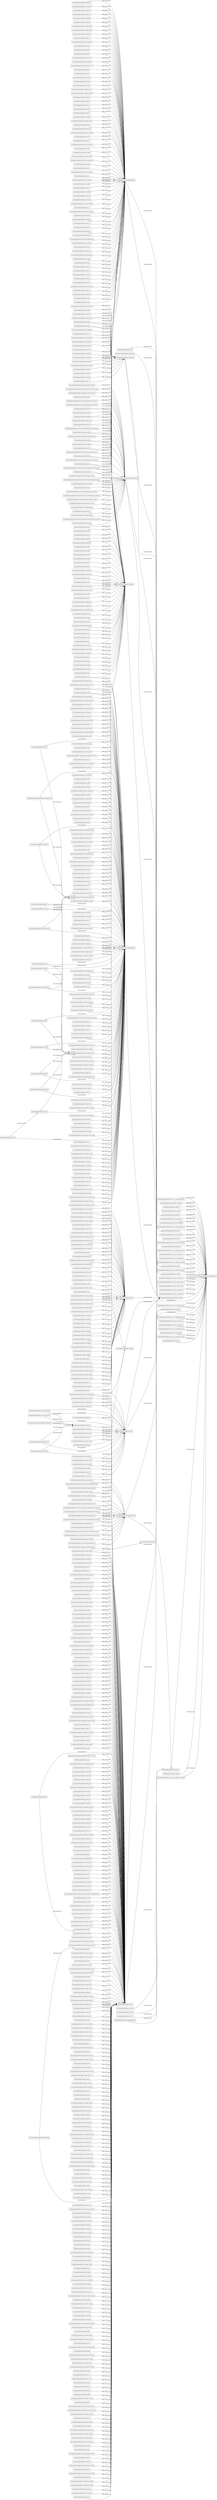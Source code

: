 digraph ar2dtool_diagram { 
rankdir=LR;
size="1000"
node [shape = rectangle, color="black"]; "ontologyofspatialobject:spring-s-" "ontologyofspatialobject:forest-station" "ontologyofspatialobject:moat" "ontologyofspatialobject:irrigation-canal" "ontologyofspatialobject:former-inlet" "ontologyofspatialobject:gravel-area" "ontologyofspatialobject:cliff-s-" "ontologyofspatialobject:railroad-yard" "ontologyofspatialobject:building" "ontologyofspatialobject:osm_new_mainroads_gen0" "ontologyofspatialobject:monastery" "ontologyofspatialobject:olive-oil-mill" "ontologyofspatialobject:sawmill" "ontologyofspatialobject:airbase" "ontologyofspatialobject:steps" "ontologyofspatialobject:bridge" "ontologyofspatialobject:oasis--es-" "ontologyofspatialobject:swamp" "ontologyofspatialobject:canal-bend" "ontologyofspatialobject:salt-pond" "ontologyofspatialobject:former-sugar-mill" "ontologyofspatialobject:spur-s-" "ontologyofspatialobject:reach" "ontologyofspatialobject:fuel-depot" "ontologyofspatialobject:gold-mine-s-" "ontologyofspatialobject:icecap-ridge" "ontologyofspatialobject:refugee-camp" "ontologyofspatialobject:grave" "ontologyofspatialobject:cannery" "ontologyofspatialobject:reservation" "ontologyofspatialobject:polder" "ontologyofspatialobject:seat-of-a-fourth-order-administrative-division" "ontologyofspatialobject:bus-station" "ontologyofspatialobject:locality" "ontologyofspatialobject:cleft-s-" "ontologyofspatialobject:nunatak" "ontologyofspatialobject:section-of-estate" "ontologyofspatialobject:boatyard" "ontologyofspatialobject:current" "ontologyofspatialobject:atomic-center" "ontologyofspatialobject:pool-s-" "ontologyofspatialobject:section-of-wadi" "ontologyofspatialobject:public_transport" "ontologyofspatialobject:burial-cave-s-" "ontologyofspatialobject:automatic-teller-machine" "ontologyofspatialobject:pyramid" "ontologyofspatialobject:railroad-station" "ontologyofspatialobject:quarry--ies-" "ontologyofspatialobject:hanging-valley" "ontologyofspatialobject:museum" "ontologyofspatialobject:saddle" "ontologyofspatialobject:stadium" "ontologyofspatialobject:wildlife-reserve" "ontologyofspatialobject:fissure" "ontologyofspatialobject:historical-fourth-order-administrative-division" "ontologyofspatialobject:patrol-post" "ontologyofspatialobject:meteorological-station" "ontologyofspatialobject:coast" "ontologyofspatialobject:wadi-bend" "ontologyofspatialobject:baling-station" "ontologyofspatialobject:railroad" "ontologyofspatialobject:karst-area" "ontologyofspatialobject:Barriers-on-waterways" "ontologyofspatialobject:historical-region" "ontologyofspatialobject:jetty" "ontologyofspatialobject:irrigation-system" "ontologyofspatialobject:country-house" "ontologyofspatialobject:semi-independent-political-entity" "ontologyofspatialobject:mangrove-island" "ontologyofspatialobject:shoal" "ontologyofspatialobject:amusement-park" "ontologyofspatialobject:cultivated-area" "ontologyofspatialobject:salt-evaporation-ponds" "ontologyofspatialobject:mountain" "ontologyofspatialobject:cape" "ontologyofspatialobject:headwaters" "ontologyofspatialobject:navigation-canal-s-" "ontologyofspatialobject:agricultural-colony" "ontologyofspatialobject:community-center" "ontologyofspatialobject:resort" "ontologyofspatialobject:stream-bend" "ontologyofspatialobject:tabla1" "ontologyofspatialobject:plain-s-" "ontologyofspatialobject:intermittent-ponds" "ontologyofspatialobject:reservoir-s-" "ontologyofspatialobject:dry-stream-bed" "ontologyofspatialobject:sewage-treatment-plant" "ontologyofspatialobject:county" "ontologyofspatialobject:mining-area" "ontologyofspatialobject:slide" "ontologyofspatialobject:man_made" "ontologyofspatialobject:moraine" "ontologyofspatialobject:meander-neck" "ontologyofspatialobject:airfield" "ontologyofspatialobject:administrative-facility" "ontologyofspatialobject:section-of-plateau" "ontologyofspatialobject:populated-place" "ontologyofspatialobject:maneuver-area" "ontologyofspatialobject:natural" "ontologyofspatialobject:heath" "ontologyofspatialobject:osm_new_places" "ontologyofspatialobject:island" "ontologyofspatialobject:intermittent-lakes" "ontologyofspatialobject:cone-s-" "ontologyofspatialobject:phosphate-works" "ontologyofspatialobject:restaurant" "ontologyofspatialobject:bush-es-" "ontologyofspatialobject:edu" "ontologyofspatialobject:astronomical-station" "ontologyofspatialobject:osm_new_buildings" "ontologyofspatialobject:land-tied-island" "ontologyofspatialobject:factory" "ontologyofspatialobject:administrative-division" "ontologyofspatialobject:confluence" "ontologyofspatialobject:salt-ponds" "ontologyofspatialobject:house-s-" "ontologyofspatialobject:bar" "ontologyofspatialobject:nursery--ies-" "ontologyofspatialobject:PopulatedPlace" "ontologyofspatialobject:casino" "ontologyofspatialobject:intermittent-pool" "ontologyofspatialobject:prison" "ontologyofspatialobject:continent" "ontologyofspatialobject:garden-s-" "ontologyofspatialobject:talus-slope" "ontologyofspatialobject:Undersea" "ontologyofspatialobject:flat" "ontologyofspatialobject:cirque" "ontologyofspatialobject:landfill" "ontologyofspatialobject:maritime-school" "ontologyofspatialobject:military-installation" "ontologyofspatialobject:mound" "ontologyofspatialobject:tidal-flat-s-" "ontologyofspatialobject:dike" "ontologyofspatialobject:butte-s-" "ontologyofspatialobject:scientific-research-base" "ontologyofspatialobject:hydroelectric-power-station" "ontologyofspatialobject:shelf-valley" "ontologyofspatialobject:inspection-station" "ontologyofspatialobject:rockfall" "ontologyofspatialobject:caldera" "ontologyofspatialobject:lava-area" "ontologyofspatialobject:gasfield" "ontologyofspatialobject:theater" "ontologyofspatialobject:section-of-valley" "ontologyofspatialobject:railroad-siding" "ontologyofspatialobject:promenade" "ontologyofspatialobject:oil-camp" "ontologyofspatialobject:oil-palm-plantation" "ontologyofspatialobject:arrugado" "ontologyofspatialobject:AdministrativeBoundary" "ontologyofspatialobject:fan-s-" "ontologyofspatialobject:hill" "ontologyofspatialobject:boundary-marker" "ontologyofspatialobject:not-available" "ontologyofspatialobject:section-of-bank" "ontologyofspatialobject:ruined-bridge" "ontologyofspatialobject:osm_new_mainroads_gen1" "ontologyofspatialobject:underground-lake" "ontologyofspatialobject:ancient-road" "ontologyofspatialobject:radio-observatory" "ontologyofspatialobject:market" "ontologyofspatialobject:fishing-area" "ontologyofspatialobject:peaks" "ontologyofspatialobject:ditch" "ontologyofspatialobject:wadi-junction" "ontologyofspatialobject:SurtHemisphere" "ontologyofspatialobject:wall" "ontologyofspatialobject:populated-places" "ontologyofspatialobject:local-government-office" "ontologyofspatialobject:fan" "ontologyofspatialobject:wadi" "ontologyofspatialobject:watercourse" "ontologyofspatialobject:ledge" "ontologyofspatialobject:shrine" "ontologyofspatialobject:underground-irrigation-canal-s-" "ontologyofspatialobject:trough" "ontologyofspatialobject:moor-s-" "ontologyofspatialobject:section-of-waterfall-s-" "ontologyofspatialobject:coral-reef-s-" "ontologyofspatialobject:temple-s-" "ontologyofspatialobject:bight-s-" "ontologyofspatialobject:communication-center" "ontologyofspatialobject:interdune-trough-s-" "ontologyofspatialobject:mine-s-" "ontologyofspatialobject:pinnacle" "ontologyofspatialobject:plateau" "ontologyofspatialobject:crater-lakes" "ontologyofspatialobject:shore" "ontologyofspatialobject:gas-oil-separator-plant" "ontologyofspatialobject:forest-s-" "ontologyofspatialobject:mission" "ontologyofspatialobject:interfluve" "ontologyofspatialobject:slope-s-" "ontologyofspatialobject:reef" "ontologyofspatialobject:abandoned-airfield" "ontologyofspatialobject:beach" "ontologyofspatialobject:abandoned-camp" "ontologyofspatialobject:inlet" "ontologyofspatialobject:coal-mine-s-" "ontologyofspatialobject:power-station" "ontologyofspatialobject:cave-s-" "ontologyofspatialobject:university" "ontologyofspatialobject:hammock-s-" "ontologyofspatialobject:cutoff" "ontologyofspatialobject:Countries" "ontologyofspatialobject:sheepfold" "ontologyofspatialobject:leprosarium" "ontologyofspatialobject:pier" "ontologyofspatialobject:nunataks" "ontologyofspatialobject:military" "ontologyofspatialobject:seat-of-government-of-a-political-entity" "ontologyofspatialobject:weir-s-" "ontologyofspatialobject:osm_new_railways" "ontologyofspatialobject:mesa" "ontologyofspatialobject:wetland" "ontologyofspatialobject:oil-pumping-station" "ontologyofspatialobject:shoals" "ontologyofspatialobject:NortHemisphere" "ontologyofspatialobject:road-junction" "ontologyofspatialobject:hotel" "ontologyofspatialobject:historical-second-order-administrative-division" "ontologyofspatialobject:seat-of-a-first-order-administrative-division" "ontologyofspatialobject:tourism" "ontologyofspatialobject:common" "ontologyofspatialobject:observation-point" "ontologyofspatialobject:veterinary-facility" "ontologyofspatialobject:leased-area" "ontologyofspatialobject:coconut-grove" "ontologyofspatialobject:halting-place" "ontologyofspatialobject:ferry" "ontologyofspatialobject:section-of-harbor" "ontologyofspatialobject:overfalls" "ontologyofspatialobject:hermitage" "ontologyofspatialobject:stream-bank" "ontologyofspatialobject:historical-political-entity" "ontologyofspatialobject:satellite-station" "ontologyofspatialobject:whirlpool" "ontologyofspatialobject:gulf" "ontologyofspatialobject:section-of-peninsula" "ontologyofspatialobject:peak" "ontologyofspatialobject:railroad-stop" "ontologyofspatialobject:stable" "ontologyofspatialobject:labor-camp" "ontologyofspatialobject:windmill" "ontologyofspatialobject:stony-desert" "ontologyofspatialobject:ancient-wall" "ontologyofspatialobject:second-order-administrative-division" "ontologyofspatialobject:plain" "ontologyofspatialobject:bench" "ontologyofspatialobject:library" "ontologyofspatialobject:reserve" "ontologyofspatialobject:coalfield" "ontologyofspatialobject:terrace" "ontologyofspatialobject:lake-bed-s-" "ontologyofspatialobject:dependent-political-entity" "ontologyofspatialobject:abandoned-canal" "ontologyofspatialobject:sand-area" "ontologyofspatialobject:Road" "ontologyofspatialobject:ravine-s-" "ontologyofspatialobject:tea-plantation" "ontologyofspatialobject:pond" "ontologyofspatialobject:mosque" "ontologyofspatialobject:section-of-plain" "ontologyofspatialobject:osm_new_waterareas_gen1" "ontologyofspatialobject:emergency" "ontologyofspatialobject:osm_new_transport_areas" "ontologyofspatialobject:suburb" "ontologyofspatialobject:aqueduct" "ontologyofspatialobject:osm_new_aeroways" "ontologyofspatialobject:corridor" "ontologyofspatialobject:technical-school" "ontologyofspatialobject:intermittent-wetland" "ontologyofspatialobject:section-of-reef" "ontologyofspatialobject:anabranch" "ontologyofspatialobject:olive-grove" "ontologyofspatialobject:square" "ontologyofspatialobject:battlefield" "ontologyofspatialobject:Hydrographic" "ontologyofspatialobject:section-of-lake" "ontologyofspatialobject:osm_new_landusages" "ontologyofspatialobject:apron" "ontologyofspatialobject:agricultural-facility" "ontologyofspatialobject:seamount" "ontologyofspatialobject:breakwater" "ontologyofspatialobject:populated-locality" "ontologyofspatialobject:section-of-populated-place" "ontologyofspatialobject:osm_new_waterareas_gen0" "ontologyofspatialobject:arch" "ontologyofspatialobject:facility-center" "ontologyofspatialobject:zoo" "ontologyofspatialobject:naval-base" "ontologyofspatialobject:portage" "ontologyofspatialobject:estuary" "ontologyofspatialobject:snowfield" "ontologyofspatialobject:golf-course" "ontologyofspatialobject:industrial-area" "ontologyofspatialobject:ford" "ontologyofspatialobject:ruin-s-" "ontologyofspatialobject:well" "ontologyofspatialobject:intermittent-pond" "ontologyofspatialobject:Vegetation" "ontologyofspatialobject:palm-grove" "ontologyofspatialobject:deep" "ontologyofspatialobject:abandoned-mine" "ontologyofspatialobject:wharf--ves-" "ontologyofspatialobject:parking-lot" "ontologyofspatialobject:slope" "ontologyofspatialobject:sport" "ontologyofspatialobject:mesa-s-" "ontologyofspatialobject:osm_new_landusages_gen1" "ontologyofspatialobject:parish" "ontologyofspatialobject:novitiate" "ontologyofspatialobject:valley" "ontologyofspatialobject:amenity" "ontologyofspatialobject:radio-station" "ontologyofspatialobject:shoal-s-" "ontologyofspatialobject:osm_new_mainroads" "ontologyofspatialobject:sanatorium" "ontologyofspatialobject:road-cut" "ontologyofspatialobject:landing" "ontologyofspatialobject:intermittent-salt-lakes" "ontologyofspatialobject:stream-mouth-s-" "ontologyofspatialobject:customs-post" "ontologyofspatialobject:first-order-administrative-division" "ontologyofspatialobject:wadies" "ontologyofspatialobject:third-order-administrative-division" "ontologyofspatialobject:osm_new_railways_gen1" "ontologyofspatialobject:oil-pipeline-terminal" "ontologyofspatialobject:park-headquarters" "ontologyofspatialobject:mud-flat-s-" "ontologyofspatialobject:religious-populated-place" "ontologyofspatialobject:narrows" "ontologyofspatialobject:beacon" "ontologyofspatialobject:gap" "ontologyofspatialobject:icecap" "ontologyofspatialobject:clearing" "ontologyofspatialobject:furrow" "ontologyofspatialobject:salt-mine-s-" "ontologyofspatialobject:experiment-station" "ontologyofspatialobject:territory" "ontologyofspatialobject:abandoned-railroad-stop" "ontologyofspatialobject:dune-s-" "ontologyofspatialobject:osm_new_minorroads" "ontologyofspatialobject:dairy" "ontologyofspatialobject:camp-s-" "ontologyofspatialobject:bank-s-" "ontologyofspatialobject:tongue" "ontologyofspatialobject:oilfield" "ontologyofspatialobject:abandoned-mission" "ontologyofspatialobject:basin" "ontologyofspatialobject:tomb-s-" "ontologyofspatialobject:church" "ontologyofspatialobject:bog-s-" "ontologyofspatialobject:canal-tunnel" "ontologyofspatialobject:port" "ontologyofspatialobject:osm_new_amenities" "ontologyofspatialobject:cuesta-s-" "ontologyofspatialobject:desert" "ontologyofspatialobject:israeli-settlement" "ontologyofspatialobject:gully" "ontologyofspatialobject:munitions-plant" "ontologyofspatialobject:mole" "ontologyofspatialobject:seaplane-landing-area" "ontologyofspatialobject:canalized-stream" "ontologyofspatialobject:mall" "ontologyofspatialobject:stream" "ontologyofspatialobject:abandoned-railroad-station" "ontologyofspatialobject:spa" "ontologyofspatialobject:cattle-dipping-tank" "ontologyofspatialobject:estate-s-" "ontologyofspatialobject:causeway" "ontologyofspatialobject:orchard-s-" "ontologyofspatialobject:tank-farm" "ontologyofspatialobject:sugar-mill" "ontologyofspatialobject:cordillera" "ontologyofspatialobject:bay" "ontologyofspatialobject:seachannel" "ontologyofspatialobject:marina" "ontologyofspatialobject:trail" "ontologyofspatialobject:crater-s-" "ontologyofspatialobject:Area" "ontologyofspatialobject:dockyard" "ontologyofspatialobject:agricultural-school" "ontologyofspatialobject:asylum" "ontologyofspatialobject:rookery" "ontologyofspatialobject:knoll" "ontologyofspatialobject:grazing-area" "ontologyofspatialobject:drainage-basin" "ontologyofspatialobject:historical-capital-of-a-political-entity" "ontologyofspatialobject:brewery" "ontologyofspatialobject:barracks" "ontologyofspatialobject:salt-lake" "ontologyofspatialobject:palm-tree-reserve" "ontologyofspatialobject:Spot" "ontologyofspatialobject:oil-pipeline-junction" "ontologyofspatialobject:historical-site" "ontologyofspatialobject:osm_new_motorways" "ontologyofspatialobject:park-gate" "ontologyofspatialobject:college" "ontologyofspatialobject:lighthouse" "ontologyofspatialobject:artillery-range" "ontologyofspatialobject:section-of-island" "ontologyofspatialobject:bus-stop" "ontologyofspatialobject:ranch-es-" "ontologyofspatialobject:water-tank" "ontologyofspatialobject:aquaculture-facility" "ontologyofspatialobject:resthouse" "ontologyofspatialobject:dock-s-" "ontologyofspatialobject:medical-center" "ontologyofspatialobject:harbor-s-" "ontologyofspatialobject:marine-channel" "ontologyofspatialobject:business-center" "ontologyofspatialobject:aeroway" "ontologyofspatialobject:aerodrome" "ontologyofspatialobject:ridge-s-" "ontologyofspatialobject:headland" "ontologyofspatialobject:natural-tunnel" "ontologyofspatialobject:islet" "ontologyofspatialobject:cairn" "ontologyofspatialobject:lake" "ontologyofspatialobject:fjord" "ontologyofspatialobject:sabkha-s-" "ontologyofspatialobject:boundary" "ontologyofspatialobject:road-tunnel" "ontologyofspatialobject:hot-spring-s-" "ontologyofspatialobject:convent" "ontologyofspatialobject:sulphur-spring-s-" "ontologyofspatialobject:canyon" "ontologyofspatialobject:ghat" "ontologyofspatialobject:amphitheater" "ontologyofspatialobject:osm_new_transport_points" "ontologyofspatialobject:courthouse" "ontologyofspatialobject:athletic-field" "ontologyofspatialobject:abandoned-populated-place" "ontologyofspatialobject:mining-camp" "ontologyofspatialobject:corral-s-" "ontologyofspatialobject:drainage-canal" "ontologyofspatialobject:clinic" "ontologyofspatialobject:sluice" "ontologyofspatialobject:mangrove-swamp" "ontologyofspatialobject:post-office" "ontologyofspatialobject:storehouse" "ontologyofspatialobject:monument" "ontologyofspatialobject:salt-marsh" "ontologyofspatialobject:lagoon" "ontologyofspatialobject:canal" "ontologyofspatialobject:united-states-government-establishment" "ontologyofspatialobject:icecap-depression" "ontologyofspatialobject:rapids" "ontologyofspatialobject:scrubland" "ontologyofspatialobject:GeonameConcept" "ontologyofspatialobject:field-s-" "ontologyofspatialobject:buffer-zone" "ontologyofspatialobject:lake-region" "ontologyofspatialobject:rise" "ontologyofspatialobject:section-of-independent-political-entity" "ontologyofspatialobject:wreck" "ontologyofspatialobject:rock" "ontologyofspatialobject:blowhole-s-" "ontologyofspatialobject:nature-reserve" "ontologyofspatialobject:oil-well" "ontologyofspatialobject:peat-cutting-area" "ontologyofspatialobject:town" "ontologyofspatialobject:economic-region" "ontologyofspatialobject:coast-guard-station" "ontologyofspatialobject:rock-desert" "ontologyofspatialobject:ancient-site" "ontologyofspatialobject:tribal-area" "ontologyofspatialobject:oil-pipeline" "ontologyofspatialobject:badlands" "ontologyofspatialobject:arctic-land" "ontologyofspatialobject:mound-s-" "ontologyofspatialobject:iron-mine-s-" "ontologyofspatialobject:tower" "ontologyofspatialobject:religious-center" "ontologyofspatialobject:lost-river" "ontologyofspatialobject:independent-political-entity" "ontologyofspatialobject:customs-house" "ontologyofspatialobject:office-building" "ontologyofspatialobject:limekiln" "ontologyofspatialobject:landmark" "ontologyofspatialobject:space-center" "ontologyofspatialobject:bank" "ontologyofspatialobject:triangulation-station" "ontologyofspatialobject:State-Exam-Prep-Centre" "ontologyofspatialobject:shop" "ontologyofspatialobject:marsh-es-" "ontologyofspatialobject:osm_new_landusages_gen0" "ontologyofspatialobject:seachannels" "ontologyofspatialobject:osm_new_waterways" "ontologyofspatialobject:hunting-reserve" "ontologyofspatialobject:sinkhole" "ontologyofspatialobject:fracture-zone" "ontologyofspatialobject:strait" "ontologyofspatialobject:channel" "ontologyofspatialobject:railroad-signal" "ontologyofspatialobject:intermittent-reservoir" "ontologyofspatialobject:salt-lakes" "ontologyofspatialobject:railway" "ontologyofspatialobject:metro-station" "ontologyofspatialobject:neighbourhood" "ontologyofspatialobject:Continent" "ontologyofspatialobject:section-of-stream" "ontologyofspatialobject:icecap-dome" "ontologyofspatialobject:upland" "ontologyofspatialobject:fort" "ontologyofspatialobject:intermittent-lake" "ontologyofspatialobject:shelf" "ontologyofspatialobject:guest-house" "ontologyofspatialobject:abandoned-police-post" "ontologyofspatialobject:abandoned-factory" "ontologyofspatialobject:foundry" "ontologyofspatialobject:osm_new_waterareas" "ontologyofspatialobject:grassland" "ontologyofspatialobject:Man-made-waterways" "ontologyofspatialobject:section-of-intermittent-stream" "ontologyofspatialobject:police-post" "ontologyofspatialobject:agricultural-reserve" "ontologyofspatialobject:sill" "ontologyofspatialobject:fifth-order-administrative-division" "ontologyofspatialobject:capital-of-a-political-entity" "ontologyofspatialobject:asphalt-lake" "ontologyofspatialobject:boulder-field" "ontologyofspatialobject:petroleum-basin" "ontologyofspatialobject:ruined-dam" "ontologyofspatialobject:traffic-circle" "ontologyofspatialobject:SpatialObject" "ontologyofspatialobject:pagoda" "ontologyofspatialobject:military-school" "ontologyofspatialobject:spur" "ontologyofspatialobject:osm_new_railways_gen0" "ontologyofspatialobject:fourth-order-administrative-division" "ontologyofspatialobject:diplomatic-facility" "ontologyofspatialobject:farm-village" "ontologyofspatialobject:abandoned-prison" "ontologyofspatialobject:dispensary" "ontologyofspatialobject:glacier-s-" "ontologyofspatialobject:heliport" "ontologyofspatialobject:retreat" "ontologyofspatialobject:farmstead" "ontologyofspatialobject:osm_new_admin" "ontologyofspatialobject:waterfall-s-" "ontologyofspatialobject:store" "ontologyofspatialobject:free-trade-zone" "ontologyofspatialobject:railroad-tunnel" "ontologyofspatialobject:peninsula" "ontologyofspatialobject:logging-camp" "ontologyofspatialobject:religious-site" "ontologyofspatialobject:osm_new_motorways_gen1" "ontologyofspatialobject:sub-surface-dam" "ontologyofspatialobject:racetrack" "ontologyofspatialobject:geyser" "ontologyofspatialobject:ditch-mouth-s-" "ontologyofspatialobject:barrier" "ontologyofspatialobject:mill-s-" "ontologyofspatialobject:highway" "ontologyofspatialobject:pine-grove" "ontologyofspatialobject:abandoned-farm" "ontologyofspatialobject:tablemount" "ontologyofspatialobject:abandoned-railroad" "ontologyofspatialobject:fossilized-forest" "ontologyofspatialobject:docking-basin" "ontologyofspatialobject:crater-lake" "ontologyofspatialobject:farm" "ontologyofspatialobject:research-institute" "ontologyofspatialobject:atoll-s-" "ontologyofspatialobject:railroad-junction" "ontologyofspatialobject:intermittent-salt-pond-s-" "ontologyofspatialobject:section-of-canal" "ontologyofspatialobject:language-school" "ontologyofspatialobject:historical-first-order-administrative-division" "ontologyofspatialobject:leisure" "ontologyofspatialobject:oil-refinery" "ontologyofspatialobject:abandoned-oil-well" "ontologyofspatialobject:sandy-desert" "ontologyofspatialobject:delta" "ontologyofspatialobject:freely-associated-state" "ontologyofspatialobject:ocean" "ontologyofspatialobject:concession-area" "ontologyofspatialobject:road-bend" "ontologyofspatialobject:historical-third-order-administrative-division" "ontologyofspatialobject:stock-route" "ontologyofspatialobject:copper-mine-s-" "ontologyofspatialobject:forest-reserve" "ontologyofspatialobject:gate" "ontologyofspatialobject:leper-colony" "ontologyofspatialobject:meadow" "ontologyofspatialobject:oxbow-lake" "ontologyofspatialobject:street" "ontologyofspatialobject:temp-work-office" "ontologyofspatialobject:park" "ontologyofspatialobject:tundra" "ontologyofspatialobject:destroyed-populated-place" "ontologyofspatialobject:lock-s-" "ontologyofspatialobject:political-entity" "ontologyofspatialobject:airport" "ontologyofspatialobject:place" "ontologyofspatialobject:point" "ontologyofspatialobject:intermittent-stream" "ontologyofspatialobject:zone" "ontologyofspatialobject:navigation-channel" "ontologyofspatialobject:dam" "ontologyofspatialobject:shelf-edge" "ontologyofspatialobject:caravan-route" "ontologyofspatialobject:whaling-station" "ontologyofspatialobject:continental-rise" "ontologyofspatialobject:border-post" "ontologyofspatialobject:observatory" "ontologyofspatialobject:palace" "ontologyofspatialobject:vineyard" "ontologyofspatialobject:spillway" "ontologyofspatialobject:province" "ontologyofspatialobject:section-of-lagoon" "ontologyofspatialobject:reformatory" "ontologyofspatialobject:landuse" "ontologyofspatialobject:opera-house" "ontologyofspatialobject:ore-treatment-plant" "ontologyofspatialobject:ridge" "ontologyofspatialobject:quicksand" "ontologyofspatialobject:fishponds" "ontologyofspatialobject:copper-works" "ontologyofspatialobject:abandoned-watercourse" "ontologyofspatialobject:seat-of-a-second-order-administrative-division" "ontologyofspatialobject:military-base" "ontologyofspatialobject:escarpment" "ontologyofspatialobject:cemetery" "ontologyofspatialobject:pan" "ontologyofspatialobject:chrome-mine-s-" "ontologyofspatialobject:castle" "ontologyofspatialobject:blowout-s-" "ontologyofspatialobject:trench" "ontologyofspatialobject:borderland" "ontologyofspatialobject:Natural-watercourses" "ontologyofspatialobject:housing-development" "ontologyofspatialobject:wadi-mouth" "ontologyofspatialobject:tabla2" "ontologyofspatialobject:transit-terminal" "ontologyofspatialobject:tidal-creek-s-" "ontologyofspatialobject:beach-ridge" "ontologyofspatialobject:reef-s-" "ontologyofspatialobject:sugar-plantation" "ontologyofspatialobject:rubber-plantation" "ontologyofspatialobject:tunnel" "ontologyofspatialobject:irrigated-field-s-" "ontologyofspatialobject:water-pumping-station" "ontologyofspatialobject:facility" "ontologyofspatialobject:sea" "ontologyofspatialobject:Hypsographic" "ontologyofspatialobject:hut" "ontologyofspatialobject:levee" "ontologyofspatialobject:promontory--ies-" "ontologyofspatialobject:waterworks" "ontologyofspatialobject:pass" "ontologyofspatialobject:abandoned-well" "ontologyofspatialobject:roadstead" "ontologyofspatialobject:hole" "ontologyofspatialobject:historical-administrative-division" "ontologyofspatialobject:homestead" "ontologyofspatialobject:intermittent-salt-lake" "ontologyofspatialobject:irrigation-ditch" "ontologyofspatialobject:spit" "ontologyofspatialobject:quay" "ontologyofspatialobject:waterway-installation" "ontologyofspatialobject:sugar-refinery" "ontologyofspatialobject:school" "ontologyofspatialobject:waterhole-s-" "ontologyofspatialobject:hospital" "ontologyofspatialobject:office" "ontologyofspatialobject:sound" "ontologyofspatialobject:salt-area" "ontologyofspatialobject:isthmus" "ontologyofspatialobject:divide" "ontologyofspatialobject:volcano" "ontologyofspatialobject:lake-channel-s-" "ontologyofspatialobject:depression-s-" "ontologyofspatialobject:artificial-island" "ontologyofspatialobject:seat-of-a-third-order-administrative-division" "ontologyofspatialobject:anchorage" "ontologyofspatialobject:intermittent-oxbow-lake" "ontologyofspatialobject:drainage-ditch" "ontologyofspatialobject:cove-s-" "ontologyofspatialobject:historical-populated-place" "ontologyofspatialobject:water-mill" "ontologyofspatialobject:university-prep-school" "ontologyofspatialobject:building-s-" "ontologyofspatialobject:distributary--ies-" "ontologyofspatialobject:gorge-s-" "ontologyofspatialobject:tree-s-" "ontologyofspatialobject:osm_new_motorways_gen0" "ontologyofspatialobject:dry-dock" ; /*classes style*/
	"ontologyofspatialobject:mesa" -> "ontologyofspatialobject:Undersea" [ label = "rdfs:subClassOf" ];
	"ontologyofspatialobject:museum" -> "ontologyofspatialobject:Spot" [ label = "rdfs:subClassOf" ];
	"ontologyofspatialobject:abandoned-mission" -> "ontologyofspatialobject:Spot" [ label = "rdfs:subClassOf" ];
	"ontologyofspatialobject:shop" -> "ontologyofspatialobject:Spot" [ label = "rdfs:subClassOf" ];
	"ontologyofspatialobject:talus-slope" -> "ontologyofspatialobject:Hypsographic" [ label = "rdfs:subClassOf" ];
	"ontologyofspatialobject:abandoned-populated-place" -> "ontologyofspatialobject:PopulatedPlace" [ label = "rdfs:subClassOf" ];
	"ontologyofspatialobject:Natural-watercourses" -> "ontologyofspatialobject:Hydrographic" [ label = "rdfs:subClassOf" ];
	"ontologyofspatialobject:wreck" -> "ontologyofspatialobject:Spot" [ label = "rdfs:subClassOf" ];
	"ontologyofspatialobject:intermittent-salt-lakes" -> "ontologyofspatialobject:Hydrographic" [ label = "rdfs:subClassOf" ];
	"ontologyofspatialobject:courthouse" -> "ontologyofspatialobject:Spot" [ label = "rdfs:subClassOf" ];
	"ontologyofspatialobject:israeli-settlement" -> "ontologyofspatialobject:PopulatedPlace" [ label = "rdfs:subClassOf" ];
	"ontologyofspatialobject:tunnel" -> "ontologyofspatialobject:Road" [ label = "rdfs:subClassOf" ];
	"ontologyofspatialobject:clinic" -> "ontologyofspatialobject:Spot" [ label = "rdfs:subClassOf" ];
	"ontologyofspatialobject:Barriers-on-waterways" -> "ontologyofspatialobject:Hydrographic" [ label = "rdfs:subClassOf" ];
	"ontologyofspatialobject:strait" -> "ontologyofspatialobject:Hydrographic" [ label = "rdfs:subClassOf" ];
	"ontologyofspatialobject:crater-s-" -> "ontologyofspatialobject:Hypsographic" [ label = "rdfs:subClassOf" ];
	"ontologyofspatialobject:salt-marsh" -> "ontologyofspatialobject:Hydrographic" [ label = "rdfs:subClassOf" ];
	"ontologyofspatialobject:osm_new_landusages_gen1" -> "ontologyofspatialobject:SpatialObject" [ label = "rdfs:subClassOf" ];
	"ontologyofspatialobject:oil-camp" -> "ontologyofspatialobject:Spot" [ label = "rdfs:subClassOf" ];
	"ontologyofspatialobject:aeroway" -> "ontologyofspatialobject:SpatialObject" [ label = "rdfs:subClassOf" ];
	"ontologyofspatialobject:intermittent-ponds" -> "ontologyofspatialobject:Hydrographic" [ label = "rdfs:subClassOf" ];
	"ontologyofspatialobject:university-prep-school" -> "ontologyofspatialobject:Spot" [ label = "rdfs:subClassOf" ];
	"ontologyofspatialobject:lagoon" -> "ontologyofspatialobject:Natural-watercourses" [ label = "rdfs:subClassOf" ];
	"ontologyofspatialobject:lagoon" -> "ontologyofspatialobject:Hydrographic" [ label = "rdfs:subClassOf" ];
	"ontologyofspatialobject:resort" -> "ontologyofspatialobject:Spot" [ label = "rdfs:subClassOf" ];
	"ontologyofspatialobject:lake-region" -> "ontologyofspatialobject:Area" [ label = "rdfs:subClassOf" ];
	"ontologyofspatialobject:boundary-marker" -> "ontologyofspatialobject:Spot" [ label = "rdfs:subClassOf" ];
	"ontologyofspatialobject:sand-area" -> "ontologyofspatialobject:Hypsographic" [ label = "rdfs:subClassOf" ];
	"ontologyofspatialobject:gorge-s-" -> "ontologyofspatialobject:Hypsographic" [ label = "rdfs:subClassOf" ];
	"ontologyofspatialobject:amphitheater" -> "ontologyofspatialobject:Spot" [ label = "rdfs:subClassOf" ];
	"ontologyofspatialobject:palm-tree-reserve" -> "ontologyofspatialobject:Area" [ label = "rdfs:subClassOf" ];
	"ontologyofspatialobject:osm_new_mainroads" -> "ontologyofspatialobject:SpatialObject" [ label = "rdfs:subClassOf" ];
	"ontologyofspatialobject:PopulatedPlace" -> "ontologyofspatialobject:place" [ label = "rdfs:subClassOf" ];
	"ontologyofspatialobject:PopulatedPlace" -> "ontologyofspatialobject:GeonameConcept" [ label = "rdfs:subClassOf" ];
	"ontologyofspatialobject:road-cut" -> "ontologyofspatialobject:Road" [ label = "rdfs:subClassOf" ];
	"ontologyofspatialobject:Undersea" -> "ontologyofspatialobject:GeonameConcept" [ label = "rdfs:subClassOf" ];
	"ontologyofspatialobject:sugar-mill" -> "ontologyofspatialobject:Spot" [ label = "rdfs:subClassOf" ];
	"ontologyofspatialobject:cemetery" -> "ontologyofspatialobject:Spot" [ label = "rdfs:subClassOf" ];
	"ontologyofspatialobject:artillery-range" -> "ontologyofspatialobject:Area" [ label = "rdfs:subClassOf" ];
	"ontologyofspatialobject:tabla2" -> "ontologyofspatialobject:SpatialObject" [ label = "rdfs:subClassOf" ];
	"ontologyofspatialobject:blowout-s-" -> "ontologyofspatialobject:Hypsographic" [ label = "rdfs:subClassOf" ];
	"ontologyofspatialobject:gulf" -> "ontologyofspatialobject:Hydrographic" [ label = "rdfs:subClassOf" ];
	"ontologyofspatialobject:plain" -> "ontologyofspatialobject:Undersea" [ label = "rdfs:subClassOf" ];
	"ontologyofspatialobject:military-base" -> "ontologyofspatialobject:military" [ label = "rdfs:subClassOf" ];
	"ontologyofspatialobject:military-base" -> "ontologyofspatialobject:Area" [ label = "rdfs:subClassOf" ];
	"ontologyofspatialobject:harbor-s-" -> "ontologyofspatialobject:Hydrographic" [ label = "rdfs:subClassOf" ];
	"ontologyofspatialobject:hammock-s-" -> "ontologyofspatialobject:Hypsographic" [ label = "rdfs:subClassOf" ];
	"ontologyofspatialobject:underground-lake" -> "ontologyofspatialobject:Hydrographic" [ label = "rdfs:subClassOf" ];
	"ontologyofspatialobject:osm_new_transport_areas" -> "ontologyofspatialobject:SpatialObject" [ label = "rdfs:subClassOf" ];
	"ontologyofspatialobject:nunataks" -> "ontologyofspatialobject:Hypsographic" [ label = "rdfs:subClassOf" ];
	"ontologyofspatialobject:badlands" -> "ontologyofspatialobject:Hypsographic" [ label = "rdfs:subClassOf" ];
	"ontologyofspatialobject:canal-tunnel" -> "ontologyofspatialobject:Hydrographic" [ label = "rdfs:subClassOf" ];
	"ontologyofspatialobject:apron" -> "ontologyofspatialobject:Undersea" [ label = "rdfs:subClassOf" ];
	"ontologyofspatialobject:fossilized-forest" -> "ontologyofspatialobject:Vegetation" [ label = "rdfs:subClassOf" ];
	"ontologyofspatialobject:sugar-plantation" -> "ontologyofspatialobject:Spot" [ label = "rdfs:subClassOf" ];
	"ontologyofspatialobject:casino" -> "ontologyofspatialobject:Spot" [ label = "rdfs:subClassOf" ];
	"ontologyofspatialobject:agricultural-reserve" -> "ontologyofspatialobject:Area" [ label = "rdfs:subClassOf" ];
	"ontologyofspatialobject:stable" -> "ontologyofspatialobject:Spot" [ label = "rdfs:subClassOf" ];
	"ontologyofspatialobject:mud-flat-s-" -> "ontologyofspatialobject:Hydrographic" [ label = "rdfs:subClassOf" ];
	"ontologyofspatialobject:fishponds" -> "ontologyofspatialobject:Hydrographic" [ label = "rdfs:subClassOf" ];
	"ontologyofspatialobject:historical-region" -> "ontologyofspatialobject:Area" [ label = "rdfs:subClassOf" ];
	"ontologyofspatialobject:mound-s-" -> "ontologyofspatialobject:Hypsographic" [ label = "rdfs:subClassOf" ];
	"ontologyofspatialobject:tomb-s-" -> "ontologyofspatialobject:Spot" [ label = "rdfs:subClassOf" ];
	"ontologyofspatialobject:nursery--ies-" -> "ontologyofspatialobject:Spot" [ label = "rdfs:subClassOf" ];
	"ontologyofspatialobject:automatic-teller-machine" -> "ontologyofspatialobject:Spot" [ label = "rdfs:subClassOf" ];
	"ontologyofspatialobject:farm-village" -> "ontologyofspatialobject:PopulatedPlace" [ label = "rdfs:subClassOf" ];
	"ontologyofspatialobject:dune-s-" -> "ontologyofspatialobject:Hypsographic" [ label = "rdfs:subClassOf" ];
	"ontologyofspatialobject:corral-s-" -> "ontologyofspatialobject:Spot" [ label = "rdfs:subClassOf" ];
	"ontologyofspatialobject:college" -> "ontologyofspatialobject:Spot" [ label = "rdfs:subClassOf" ];
	"ontologyofspatialobject:oasis--es-" -> "ontologyofspatialobject:Area" [ label = "rdfs:subClassOf" ];
	"ontologyofspatialobject:peaks" -> "ontologyofspatialobject:Undersea" [ label = "rdfs:subClassOf" ];
	"ontologyofspatialobject:peaks" -> "ontologyofspatialobject:Hypsographic" [ label = "rdfs:subClassOf" ];
	"ontologyofspatialobject:intermittent-wetland" -> "ontologyofspatialobject:Hydrographic" [ label = "rdfs:subClassOf" ];
	"ontologyofspatialobject:boatyard" -> "ontologyofspatialobject:Spot" [ label = "rdfs:subClassOf" ];
	"ontologyofspatialobject:intermittent-stream" -> "ontologyofspatialobject:Hydrographic" [ label = "rdfs:subClassOf" ];
	"ontologyofspatialobject:place" -> "ontologyofspatialobject:SpatialObject" [ label = "rdfs:subClassOf" ];
	"ontologyofspatialobject:theater" -> "ontologyofspatialobject:Spot" [ label = "rdfs:subClassOf" ];
	"ontologyofspatialobject:beach" -> "ontologyofspatialobject:Hypsographic" [ label = "rdfs:subClassOf" ];
	"ontologyofspatialobject:inspection-station" -> "ontologyofspatialobject:Spot" [ label = "rdfs:subClassOf" ];
	"ontologyofspatialobject:pan" -> "ontologyofspatialobject:Hypsographic" [ label = "rdfs:subClassOf" ];
	"ontologyofspatialobject:administrative-division" -> "ontologyofspatialobject:AdministrativeBoundary" [ label = "rdfs:subClassOf" ];
	"ontologyofspatialobject:shore" -> "ontologyofspatialobject:Hypsographic" [ label = "rdfs:subClassOf" ];
	"ontologyofspatialobject:ocean" -> "ontologyofspatialobject:Natural-watercourses" [ label = "rdfs:subClassOf" ];
	"ontologyofspatialobject:ocean" -> "ontologyofspatialobject:Hydrographic" [ label = "rdfs:subClassOf" ];
	"ontologyofspatialobject:watercourse" -> "ontologyofspatialobject:Hydrographic" [ label = "rdfs:subClassOf" ];
	"ontologyofspatialobject:marsh-es-" -> "ontologyofspatialobject:Hydrographic" [ label = "rdfs:subClassOf" ];
	"ontologyofspatialobject:delta" -> "ontologyofspatialobject:Hypsographic" [ label = "rdfs:subClassOf" ];
	"ontologyofspatialobject:meander-neck" -> "ontologyofspatialobject:Hypsographic" [ label = "rdfs:subClassOf" ];
	"ontologyofspatialobject:osm_new_waterways" -> "ontologyofspatialobject:SpatialObject" [ label = "rdfs:subClassOf" ];
	"ontologyofspatialobject:slope-s-" -> "ontologyofspatialobject:Hypsographic" [ label = "rdfs:subClassOf" ];
	"ontologyofspatialobject:section-of-lagoon" -> "ontologyofspatialobject:Hydrographic" [ label = "rdfs:subClassOf" ];
	"ontologyofspatialobject:parking-lot" -> "ontologyofspatialobject:Spot" [ label = "rdfs:subClassOf" ];
	"ontologyofspatialobject:waterworks" -> "ontologyofspatialobject:Spot" [ label = "rdfs:subClassOf" ];
	"ontologyofspatialobject:quarry--ies-" -> "ontologyofspatialobject:Spot" [ label = "rdfs:subClassOf" ];
	"ontologyofspatialobject:atomic-center" -> "ontologyofspatialobject:Spot" [ label = "rdfs:subClassOf" ];
	"ontologyofspatialobject:clearing" -> "ontologyofspatialobject:Area" [ label = "rdfs:subClassOf" ];
	"ontologyofspatialobject:airbase" -> "ontologyofspatialobject:Spot" [ label = "rdfs:subClassOf" ];
	"ontologyofspatialobject:terrace" -> "ontologyofspatialobject:Undersea" [ label = "rdfs:subClassOf" ];
	"ontologyofspatialobject:terrace" -> "ontologyofspatialobject:Hypsographic" [ label = "rdfs:subClassOf" ];
	"ontologyofspatialobject:cultivated-area" -> "ontologyofspatialobject:Vegetation" [ label = "rdfs:subClassOf" ];
	"ontologyofspatialobject:ridge-s-" -> "ontologyofspatialobject:Hypsographic" [ label = "rdfs:subClassOf" ];
	"ontologyofspatialobject:veterinary-facility" -> "ontologyofspatialobject:Spot" [ label = "rdfs:subClassOf" ];
	"ontologyofspatialobject:osm_new_places" -> "ontologyofspatialobject:SpatialObject" [ label = "rdfs:subClassOf" ];
	"ontologyofspatialobject:zone" -> "ontologyofspatialobject:AdministrativeBoundary" [ label = "rdfs:subClassOf" ];
	"ontologyofspatialobject:basin" -> "ontologyofspatialobject:Undersea" [ label = "rdfs:subClassOf" ];
	"ontologyofspatialobject:osm_new_mainroads_gen0" -> "ontologyofspatialobject:SpatialObject" [ label = "rdfs:subClassOf" ];
	"ontologyofspatialobject:whirlpool" -> "ontologyofspatialobject:Hydrographic" [ label = "rdfs:subClassOf" ];
	"ontologyofspatialobject:escarpment" -> "ontologyofspatialobject:Undersea" [ label = "rdfs:subClassOf" ];
	"ontologyofspatialobject:escarpment" -> "ontologyofspatialobject:Hypsographic" [ label = "rdfs:subClassOf" ];
	"ontologyofspatialobject:intermittent-salt-lake" -> "ontologyofspatialobject:Hydrographic" [ label = "rdfs:subClassOf" ];
	"ontologyofspatialobject:historical-administrative-division" -> "ontologyofspatialobject:AdministrativeBoundary" [ label = "rdfs:subClassOf" ];
	"ontologyofspatialobject:spillway" -> "ontologyofspatialobject:Spot" [ label = "rdfs:subClassOf" ];
	"ontologyofspatialobject:leper-colony" -> "ontologyofspatialobject:Spot" [ label = "rdfs:subClassOf" ];
	"ontologyofspatialobject:barrier" -> "ontologyofspatialobject:SpatialObject" [ label = "rdfs:subClassOf" ];
	"ontologyofspatialobject:road-bend" -> "ontologyofspatialobject:Road" [ label = "rdfs:subClassOf" ];
	"ontologyofspatialobject:wall" -> "ontologyofspatialobject:Spot" [ label = "rdfs:subClassOf" ];
	"ontologyofspatialobject:public_transport" -> "ontologyofspatialobject:SpatialObject" [ label = "rdfs:subClassOf" ];
	"ontologyofspatialobject:icecap-dome" -> "ontologyofspatialobject:Hydrographic" [ label = "rdfs:subClassOf" ];
	"ontologyofspatialobject:chrome-mine-s-" -> "ontologyofspatialobject:Spot" [ label = "rdfs:subClassOf" ];
	"ontologyofspatialobject:reach" -> "ontologyofspatialobject:Hydrographic" [ label = "rdfs:subClassOf" ];
	"ontologyofspatialobject:fissure" -> "ontologyofspatialobject:Hypsographic" [ label = "rdfs:subClassOf" ];
	"ontologyofspatialobject:quay" -> "ontologyofspatialobject:Spot" [ label = "rdfs:subClassOf" ];
	"ontologyofspatialobject:tank-farm" -> "ontologyofspatialobject:Spot" [ label = "rdfs:subClassOf" ];
	"ontologyofspatialobject:gully" -> "ontologyofspatialobject:Undersea" [ label = "rdfs:subClassOf" ];
	"ontologyofspatialobject:neighbourhood" -> "ontologyofspatialobject:place" [ label = "rdfs:subClassOf" ];
	"ontologyofspatialobject:farmstead" -> "ontologyofspatialobject:Spot" [ label = "rdfs:subClassOf" ];
	"ontologyofspatialobject:sluice" -> "ontologyofspatialobject:Spot" [ label = "rdfs:subClassOf" ];
	"ontologyofspatialobject:ruined-bridge" -> "ontologyofspatialobject:Spot" [ label = "rdfs:subClassOf" ];
	"ontologyofspatialobject:section-of-wadi" -> "ontologyofspatialobject:Hydrographic" [ label = "rdfs:subClassOf" ];
	"ontologyofspatialobject:intermittent-lake" -> "ontologyofspatialobject:Hydrographic" [ label = "rdfs:subClassOf" ];
	"ontologyofspatialobject:province" -> "ontologyofspatialobject:Undersea" [ label = "rdfs:subClassOf" ];
	"ontologyofspatialobject:icecap-depression" -> "ontologyofspatialobject:Hydrographic" [ label = "rdfs:subClassOf" ];
	"ontologyofspatialobject:section-of-estate" -> "ontologyofspatialobject:Spot" [ label = "rdfs:subClassOf" ];
	"ontologyofspatialobject:diplomatic-facility" -> "ontologyofspatialobject:Spot" [ label = "rdfs:subClassOf" ];
	"ontologyofspatialobject:guest-house" -> "ontologyofspatialobject:Spot" [ label = "rdfs:subClassOf" ];
	"ontologyofspatialobject:barracks" -> "ontologyofspatialobject:Spot" [ label = "rdfs:subClassOf" ];
	"ontologyofspatialobject:osm_new_railways_gen1" -> "ontologyofspatialobject:SpatialObject" [ label = "rdfs:subClassOf" ];
	"ontologyofspatialobject:shoal-s-" -> "ontologyofspatialobject:Hydrographic" [ label = "rdfs:subClassOf" ];
	"ontologyofspatialobject:oil-pipeline-junction" -> "ontologyofspatialobject:Spot" [ label = "rdfs:subClassOf" ];
	"ontologyofspatialobject:drainage-ditch" -> "ontologyofspatialobject:Man-made-waterways" [ label = "rdfs:subClassOf" ];
	"ontologyofspatialobject:drainage-ditch" -> "ontologyofspatialobject:Hydrographic" [ label = "rdfs:subClassOf" ];
	"ontologyofspatialobject:industrial-area" -> "ontologyofspatialobject:Area" [ label = "rdfs:subClassOf" ];
	"ontologyofspatialobject:cattle-dipping-tank" -> "ontologyofspatialobject:Spot" [ label = "rdfs:subClassOf" ];
	"ontologyofspatialobject:administrative-facility" -> "ontologyofspatialobject:Spot" [ label = "rdfs:subClassOf" ];
	"ontologyofspatialobject:observatory" -> "ontologyofspatialobject:Spot" [ label = "rdfs:subClassOf" ];
	"ontologyofspatialobject:lava-area" -> "ontologyofspatialobject:Hypsographic" [ label = "rdfs:subClassOf" ];
	"ontologyofspatialobject:satellite-station" -> "ontologyofspatialobject:Spot" [ label = "rdfs:subClassOf" ];
	"ontologyofspatialobject:ledge" -> "ontologyofspatialobject:Undersea" [ label = "rdfs:subClassOf" ];
	"ontologyofspatialobject:sewage-treatment-plant" -> "ontologyofspatialobject:Spot" [ label = "rdfs:subClassOf" ];
	"ontologyofspatialobject:olive-grove" -> "ontologyofspatialobject:Vegetation" [ label = "rdfs:subClassOf" ];
	"ontologyofspatialobject:spit" -> "ontologyofspatialobject:Hypsographic" [ label = "rdfs:subClassOf" ];
	"ontologyofspatialobject:leased-area" -> "ontologyofspatialobject:AdministrativeBoundary" [ label = "rdfs:subClassOf" ];
	"ontologyofspatialobject:hotel" -> "ontologyofspatialobject:Spot" [ label = "rdfs:subClassOf" ];
	"ontologyofspatialobject:retreat" -> "ontologyofspatialobject:Spot" [ label = "rdfs:subClassOf" ];
	"ontologyofspatialobject:resthouse" -> "ontologyofspatialobject:Spot" [ label = "rdfs:subClassOf" ];
	"ontologyofspatialobject:seamount" -> "ontologyofspatialobject:Undersea" [ label = "rdfs:subClassOf" ];
	"ontologyofspatialobject:storehouse" -> "ontologyofspatialobject:Spot" [ label = "rdfs:subClassOf" ];
	"ontologyofspatialobject:language-school" -> "ontologyofspatialobject:Spot" [ label = "rdfs:subClassOf" ];
	"ontologyofspatialobject:iron-mine-s-" -> "ontologyofspatialobject:Spot" [ label = "rdfs:subClassOf" ];
	"ontologyofspatialobject:coalfield" -> "ontologyofspatialobject:Area" [ label = "rdfs:subClassOf" ];
	"ontologyofspatialobject:brewery" -> "ontologyofspatialobject:Spot" [ label = "rdfs:subClassOf" ];
	"ontologyofspatialobject:wadi" -> "ontologyofspatialobject:Hydrographic" [ label = "rdfs:subClassOf" ];
	"ontologyofspatialobject:bight-s-" -> "ontologyofspatialobject:Natural-watercourses" [ label = "rdfs:subClassOf" ];
	"ontologyofspatialobject:bight-s-" -> "ontologyofspatialobject:Hydrographic" [ label = "rdfs:subClassOf" ];
	"ontologyofspatialobject:palace" -> "ontologyofspatialobject:Spot" [ label = "rdfs:subClassOf" ];
	"ontologyofspatialobject:wadi-bend" -> "ontologyofspatialobject:Hydrographic" [ label = "rdfs:subClassOf" ];
	"ontologyofspatialobject:Hydrographic" -> "ontologyofspatialobject:GeonameConcept" [ label = "rdfs:subClassOf" ];
	"ontologyofspatialobject:experiment-station" -> "ontologyofspatialobject:Spot" [ label = "rdfs:subClassOf" ];
	"ontologyofspatialobject:osm_new_waterareas_gen1" -> "ontologyofspatialobject:SpatialObject" [ label = "rdfs:subClassOf" ];
	"ontologyofspatialobject:pond" -> "ontologyofspatialobject:Hydrographic" [ label = "rdfs:subClassOf" ];
	"ontologyofspatialobject:osm_new_motorways_gen0" -> "ontologyofspatialobject:SpatialObject" [ label = "rdfs:subClassOf" ];
	"ontologyofspatialobject:shelf-edge" -> "ontologyofspatialobject:Undersea" [ label = "rdfs:subClassOf" ];
	"ontologyofspatialobject:united-states-government-establishment" -> "ontologyofspatialobject:Spot" [ label = "rdfs:subClassOf" ];
	"ontologyofspatialobject:salt-lake" -> "ontologyofspatialobject:Hydrographic" [ label = "rdfs:subClassOf" ];
	"ontologyofspatialobject:promenade" -> "ontologyofspatialobject:Road" [ label = "rdfs:subClassOf" ];
	"ontologyofspatialobject:sandy-desert" -> "ontologyofspatialobject:Hypsographic" [ label = "rdfs:subClassOf" ];
	"ontologyofspatialobject:tower" -> "ontologyofspatialobject:Spot" [ label = "rdfs:subClassOf" ];
	"ontologyofspatialobject:tea-plantation" -> "ontologyofspatialobject:Spot" [ label = "rdfs:subClassOf" ];
	"ontologyofspatialobject:knoll" -> "ontologyofspatialobject:Undersea" [ label = "rdfs:subClassOf" ];
	"ontologyofspatialobject:intermittent-lakes" -> "ontologyofspatialobject:Hydrographic" [ label = "rdfs:subClassOf" ];
	"ontologyofspatialobject:wadi-junction" -> "ontologyofspatialobject:Hydrographic" [ label = "rdfs:subClassOf" ];
	"ontologyofspatialobject:lock-s-" -> "ontologyofspatialobject:Spot" [ label = "rdfs:subClassOf" ];
	"ontologyofspatialobject:rock-desert" -> "ontologyofspatialobject:Hypsographic" [ label = "rdfs:subClassOf" ];
	"ontologyofspatialobject:SurtHemisphere" -> "ontologyofspatialobject:AdministrativeBoundary" [ label = "rdfs:subClassOf" ];
	"ontologyofspatialobject:fjord" -> "ontologyofspatialobject:Hydrographic" [ label = "rdfs:subClassOf" ];
	"ontologyofspatialobject:battlefield" -> "ontologyofspatialobject:Area" [ label = "rdfs:subClassOf" ];
	"ontologyofspatialobject:natural" -> "ontologyofspatialobject:SpatialObject" [ label = "rdfs:subClassOf" ];
	"ontologyofspatialobject:triangulation-station" -> "ontologyofspatialobject:Spot" [ label = "rdfs:subClassOf" ];
	"ontologyofspatialobject:sill" -> "ontologyofspatialobject:Undersea" [ label = "rdfs:subClassOf" ];
	"ontologyofspatialobject:sill" -> "ontologyofspatialobject:Hydrographic" [ label = "rdfs:subClassOf" ];
	"ontologyofspatialobject:portage" -> "ontologyofspatialobject:Road" [ label = "rdfs:subClassOf" ];
	"ontologyofspatialobject:populated-place" -> "ontologyofspatialobject:PopulatedPlace" [ label = "rdfs:subClassOf" ];
	"ontologyofspatialobject:desert" -> "ontologyofspatialobject:Hypsographic" [ label = "rdfs:subClassOf" ];
	"ontologyofspatialobject:nature-reserve" -> "ontologyofspatialobject:Area" [ label = "rdfs:subClassOf" ];
	"ontologyofspatialobject:historical-political-entity" -> "ontologyofspatialobject:AdministrativeBoundary" [ label = "rdfs:subClassOf" ];
	"ontologyofspatialobject:park-gate" -> "ontologyofspatialobject:Spot" [ label = "rdfs:subClassOf" ];
	"ontologyofspatialobject:metro-station" -> "ontologyofspatialobject:Spot" [ label = "rdfs:subClassOf" ];
	"ontologyofspatialobject:edu" -> "ontologyofspatialobject:amenity" [ label = "rdfs:subClassOf" ];
	"ontologyofspatialobject:landuse" -> "ontologyofspatialobject:Spot" [ label = "rdfs:subClassOf" ];
	"ontologyofspatialobject:headwaters" -> "ontologyofspatialobject:Hydrographic" [ label = "rdfs:subClassOf" ];
	"ontologyofspatialobject:scientific-research-base" -> "ontologyofspatialobject:Spot" [ label = "rdfs:subClassOf" ];
	"ontologyofspatialobject:man_made" -> "ontologyofspatialobject:SpatialObject" [ label = "rdfs:subClassOf" ];
	"ontologyofspatialobject:cone-s-" -> "ontologyofspatialobject:Hypsographic" [ label = "rdfs:subClassOf" ];
	"ontologyofspatialobject:communication-center" -> "ontologyofspatialobject:Spot" [ label = "rdfs:subClassOf" ];
	"ontologyofspatialobject:park-headquarters" -> "ontologyofspatialobject:Spot" [ label = "rdfs:subClassOf" ];
	"ontologyofspatialobject:hydroelectric-power-station" -> "ontologyofspatialobject:Spot" [ label = "rdfs:subClassOf" ];
	"ontologyofspatialobject:section-of-intermittent-stream" -> "ontologyofspatialobject:Hydrographic" [ label = "rdfs:subClassOf" ];
	"ontologyofspatialobject:coconut-grove" -> "ontologyofspatialobject:Vegetation" [ label = "rdfs:subClassOf" ];
	"ontologyofspatialobject:reserve" -> "ontologyofspatialobject:Area" [ label = "rdfs:subClassOf" ];
	"ontologyofspatialobject:abandoned-police-post" -> "ontologyofspatialobject:Spot" [ label = "rdfs:subClassOf" ];
	"ontologyofspatialobject:foundry" -> "ontologyofspatialobject:Spot" [ label = "rdfs:subClassOf" ];
	"ontologyofspatialobject:mangrove-island" -> "ontologyofspatialobject:Hypsographic" [ label = "rdfs:subClassOf" ];
	"ontologyofspatialobject:beacon" -> "ontologyofspatialobject:Spot" [ label = "rdfs:subClassOf" ];
	"ontologyofspatialobject:atoll-s-" -> "ontologyofspatialobject:Hypsographic" [ label = "rdfs:subClassOf" ];
	"ontologyofspatialobject:ruin-s-" -> "ontologyofspatialobject:Spot" [ label = "rdfs:subClassOf" ];
	"ontologyofspatialobject:water-mill" -> "ontologyofspatialobject:Spot" [ label = "rdfs:subClassOf" ];
	"ontologyofspatialobject:section-of-populated-place" -> "ontologyofspatialobject:PopulatedPlace" [ label = "rdfs:subClassOf" ];
	"ontologyofspatialobject:country-house" -> "ontologyofspatialobject:Spot" [ label = "rdfs:subClassOf" ];
	"ontologyofspatialobject:palm-grove" -> "ontologyofspatialobject:Vegetation" [ label = "rdfs:subClassOf" ];
	"ontologyofspatialobject:oil-palm-plantation" -> "ontologyofspatialobject:Spot" [ label = "rdfs:subClassOf" ];
	"ontologyofspatialobject:section-of-plain" -> "ontologyofspatialobject:Hypsographic" [ label = "rdfs:subClassOf" ];
	"ontologyofspatialobject:mesa-s-" -> "ontologyofspatialobject:Hypsographic" [ label = "rdfs:subClassOf" ];
	"ontologyofspatialobject:water-pumping-station" -> "ontologyofspatialobject:Spot" [ label = "rdfs:subClassOf" ];
	"ontologyofspatialobject:land-tied-island" -> "ontologyofspatialobject:Hypsographic" [ label = "rdfs:subClassOf" ];
	"ontologyofspatialobject:amenity" -> "ontologyofspatialobject:SpatialObject" [ label = "rdfs:subClassOf" ];
	"ontologyofspatialobject:abandoned-airfield" -> "ontologyofspatialobject:Spot" [ label = "rdfs:subClassOf" ];
	"ontologyofspatialobject:dam" -> "ontologyofspatialobject:Spot" [ label = "rdfs:subClassOf" ];
	"ontologyofspatialobject:irrigated-field-s-" -> "ontologyofspatialobject:Area" [ label = "rdfs:subClassOf" ];
	"ontologyofspatialobject:overfalls" -> "ontologyofspatialobject:Hydrographic" [ label = "rdfs:subClassOf" ];
	"ontologyofspatialobject:crater-lake" -> "ontologyofspatialobject:Natural-watercourses" [ label = "rdfs:subClassOf" ];
	"ontologyofspatialobject:crater-lake" -> "ontologyofspatialobject:Hydrographic" [ label = "rdfs:subClassOf" ];
	"ontologyofspatialobject:locality" -> "ontologyofspatialobject:Area" [ label = "rdfs:subClassOf" ];
	"ontologyofspatialobject:underground-irrigation-canal-s-" -> "ontologyofspatialobject:Hydrographic" [ label = "rdfs:subClassOf" ];
	"ontologyofspatialobject:sport" -> "ontologyofspatialobject:SpatialObject" [ label = "rdfs:subClassOf" ];
	"ontologyofspatialobject:copper-works" -> "ontologyofspatialobject:Spot" [ label = "rdfs:subClassOf" ];
	"ontologyofspatialobject:traffic-circle" -> "ontologyofspatialobject:Spot" [ label = "rdfs:subClassOf" ];
	"ontologyofspatialobject:observation-point" -> "ontologyofspatialobject:Spot" [ label = "rdfs:subClassOf" ];
	"ontologyofspatialobject:cairn" -> "ontologyofspatialobject:Spot" [ label = "rdfs:subClassOf" ];
	"ontologyofspatialobject:grazing-area" -> "ontologyofspatialobject:Area" [ label = "rdfs:subClassOf" ];
	"ontologyofspatialobject:railroad-siding" -> "ontologyofspatialobject:Spot" [ label = "rdfs:subClassOf" ];
	"ontologyofspatialobject:post-office" -> "ontologyofspatialobject:Spot" [ label = "rdfs:subClassOf" ];
	"ontologyofspatialobject:lake-bed-s-" -> "ontologyofspatialobject:Hydrographic" [ label = "rdfs:subClassOf" ];
	"ontologyofspatialobject:labor-camp" -> "ontologyofspatialobject:Spot" [ label = "rdfs:subClassOf" ];
	"ontologyofspatialobject:road-junction" -> "ontologyofspatialobject:Road" [ label = "rdfs:subClassOf" ];
	"ontologyofspatialobject:concession-area" -> "ontologyofspatialobject:Area" [ label = "rdfs:subClassOf" ];
	"ontologyofspatialobject:heath" -> "ontologyofspatialobject:Vegetation" [ label = "rdfs:subClassOf" ];
	"ontologyofspatialobject:facility-center" -> "ontologyofspatialobject:Spot" [ label = "rdfs:subClassOf" ];
	"ontologyofspatialobject:hermitage" -> "ontologyofspatialobject:Spot" [ label = "rdfs:subClassOf" ];
	"ontologyofspatialobject:Countries" -> "ontologyofspatialobject:AdministrativeBoundary" [ label = "rdfs:subClassOf" ];
	"ontologyofspatialobject:caravan-route" -> "ontologyofspatialobject:Road" [ label = "rdfs:subClassOf" ];
	"ontologyofspatialobject:Hypsographic" -> "ontologyofspatialobject:natural" [ label = "rdfs:subClassOf" ];
	"ontologyofspatialobject:Hypsographic" -> "ontologyofspatialobject:GeonameConcept" [ label = "rdfs:subClassOf" ];
	"ontologyofspatialobject:pass" -> "ontologyofspatialobject:Hypsographic" [ label = "rdfs:subClassOf" ];
	"ontologyofspatialobject:stadium" -> "ontologyofspatialobject:Spot" [ label = "rdfs:subClassOf" ];
	"ontologyofspatialobject:astronomical-station" -> "ontologyofspatialobject:Spot" [ label = "rdfs:subClassOf" ];
	"ontologyofspatialobject:asylum" -> "ontologyofspatialobject:Spot" [ label = "rdfs:subClassOf" ];
	"ontologyofspatialobject:abandoned-railroad-stop" -> "ontologyofspatialobject:Spot" [ label = "rdfs:subClassOf" ];
	"ontologyofspatialobject:section-of-bank" -> "ontologyofspatialobject:Hydrographic" [ label = "rdfs:subClassOf" ];
	"ontologyofspatialobject:maritime-school" -> "ontologyofspatialobject:Spot" [ label = "rdfs:subClassOf" ];
	"ontologyofspatialobject:hole" -> "ontologyofspatialobject:Undersea" [ label = "rdfs:subClassOf" ];
	"ontologyofspatialobject:rock" -> "ontologyofspatialobject:Hypsographic" [ label = "rdfs:subClassOf" ];
	"ontologyofspatialobject:causeway" -> "ontologyofspatialobject:Road" [ label = "rdfs:subClassOf" ];
	"ontologyofspatialobject:forest-reserve" -> "ontologyofspatialobject:Area" [ label = "rdfs:subClassOf" ];
	"ontologyofspatialobject:marina" -> "ontologyofspatialobject:Spot" [ label = "rdfs:subClassOf" ];
	"ontologyofspatialobject:suburb" -> "ontologyofspatialobject:place" [ label = "rdfs:subClassOf" ];
	"ontologyofspatialobject:park" -> "ontologyofspatialobject:Area" [ label = "rdfs:subClassOf" ];
	"ontologyofspatialobject:railroad-junction" -> "ontologyofspatialobject:railway" [ label = "rdfs:subClassOf" ];
	"ontologyofspatialobject:railroad-junction" -> "ontologyofspatialobject:Road" [ label = "rdfs:subClassOf" ];
	"ontologyofspatialobject:pagoda" -> "ontologyofspatialobject:Spot" [ label = "rdfs:subClassOf" ];
	"ontologyofspatialobject:continent" -> "ontologyofspatialobject:Area" [ label = "rdfs:subClassOf" ];
	"ontologyofspatialobject:peninsula" -> "ontologyofspatialobject:Hypsographic" [ label = "rdfs:subClassOf" ];
	"ontologyofspatialobject:seat-of-a-fourth-order-administrative-division" -> "ontologyofspatialobject:PopulatedPlace" [ label = "rdfs:subClassOf" ];
	"ontologyofspatialobject:intermittent-oxbow-lake" -> "ontologyofspatialobject:Hydrographic" [ label = "rdfs:subClassOf" ];
	"ontologyofspatialobject:ore-treatment-plant" -> "ontologyofspatialobject:Spot" [ label = "rdfs:subClassOf" ];
	"ontologyofspatialobject:field-s-" -> "ontologyofspatialobject:Area" [ label = "rdfs:subClassOf" ];
	"ontologyofspatialobject:railroad-yard" -> "ontologyofspatialobject:railway" [ label = "rdfs:subClassOf" ];
	"ontologyofspatialobject:railroad-yard" -> "ontologyofspatialobject:Road" [ label = "rdfs:subClassOf" ];
	"ontologyofspatialobject:crater-lakes" -> "ontologyofspatialobject:Hydrographic" [ label = "rdfs:subClassOf" ];
	"ontologyofspatialobject:building-s-" -> "ontologyofspatialobject:Spot" [ label = "rdfs:subClassOf" ];
	"ontologyofspatialobject:munitions-plant" -> "ontologyofspatialobject:Spot" [ label = "rdfs:subClassOf" ];
	"ontologyofspatialobject:gravel-area" -> "ontologyofspatialobject:Area" [ label = "rdfs:subClassOf" ];
	"ontologyofspatialobject:mining-camp" -> "ontologyofspatialobject:Spot" [ label = "rdfs:subClassOf" ];
	"ontologyofspatialobject:historical-site" -> "ontologyofspatialobject:Spot" [ label = "rdfs:subClassOf" ];
	"ontologyofspatialobject:Man-made-waterways" -> "ontologyofspatialobject:Hydrographic" [ label = "rdfs:subClassOf" ];
	"ontologyofspatialobject:bus-station" -> "ontologyofspatialobject:Spot" [ label = "rdfs:subClassOf" ];
	"ontologyofspatialobject:wetland" -> "ontologyofspatialobject:Hydrographic" [ label = "rdfs:subClassOf" ];
	"ontologyofspatialobject:abandoned-camp" -> "ontologyofspatialobject:Spot" [ label = "rdfs:subClassOf" ];
	"ontologyofspatialobject:lake-channel-s-" -> "ontologyofspatialobject:Hydrographic" [ label = "rdfs:subClassOf" ];
	"ontologyofspatialobject:gap" -> "ontologyofspatialobject:Undersea" [ label = "rdfs:subClassOf" ];
	"ontologyofspatialobject:gap" -> "ontologyofspatialobject:Hypsographic" [ label = "rdfs:subClassOf" ];
	"ontologyofspatialobject:railroad-signal" -> "ontologyofspatialobject:Spot" [ label = "rdfs:subClassOf" ];
	"ontologyofspatialobject:bar" -> "ontologyofspatialobject:Hypsographic" [ label = "rdfs:subClassOf" ];
	"ontologyofspatialobject:oil-refinery" -> "ontologyofspatialobject:Spot" [ label = "rdfs:subClassOf" ];
	"ontologyofspatialobject:oil-well" -> "ontologyofspatialobject:Spot" [ label = "rdfs:subClassOf" ];
	"ontologyofspatialobject:bank" -> "ontologyofspatialobject:Undersea" [ label = "rdfs:subClassOf" ];
	"ontologyofspatialobject:bank" -> "ontologyofspatialobject:Spot" [ label = "rdfs:subClassOf" ];
	"ontologyofspatialobject:Area" -> "ontologyofspatialobject:GeonameConcept" [ label = "rdfs:subClassOf" ];
	"ontologyofspatialobject:valley" -> "ontologyofspatialobject:Undersea" [ label = "rdfs:subClassOf" ];
	"ontologyofspatialobject:valley" -> "ontologyofspatialobject:Hypsographic" [ label = "rdfs:subClassOf" ];
	"ontologyofspatialobject:cirque" -> "ontologyofspatialobject:Hypsographic" [ label = "rdfs:subClassOf" ];
	"ontologyofspatialobject:confluence" -> "ontologyofspatialobject:Hydrographic" [ label = "rdfs:subClassOf" ];
	"ontologyofspatialobject:radio-observatory" -> "ontologyofspatialobject:Spot" [ label = "rdfs:subClassOf" ];
	"ontologyofspatialobject:facility" -> "ontologyofspatialobject:Spot" [ label = "rdfs:subClassOf" ];
	"ontologyofspatialobject:caldera" -> "ontologyofspatialobject:Hypsographic" [ label = "rdfs:subClassOf" ];
	"ontologyofspatialobject:drainage-canal" -> "ontologyofspatialobject:Hydrographic" [ label = "rdfs:subClassOf" ];
	"ontologyofspatialobject:maneuver-area" -> "ontologyofspatialobject:Area" [ label = "rdfs:subClassOf" ];
	"ontologyofspatialobject:icecap" -> "ontologyofspatialobject:Hydrographic" [ label = "rdfs:subClassOf" ];
	"ontologyofspatialobject:osm_new_motorways" -> "ontologyofspatialobject:SpatialObject" [ label = "rdfs:subClassOf" ];
	"ontologyofspatialobject:opera-house" -> "ontologyofspatialobject:Spot" [ label = "rdfs:subClassOf" ];
	"ontologyofspatialobject:ford" -> "ontologyofspatialobject:Hypsographic" [ label = "rdfs:subClassOf" ];
	"ontologyofspatialobject:meteorological-station" -> "ontologyofspatialobject:Spot" [ label = "rdfs:subClassOf" ];
	"ontologyofspatialobject:capital-of-a-political-entity" -> "ontologyofspatialobject:PopulatedPlace" [ label = "rdfs:subClassOf" ];
	"ontologyofspatialobject:sinkhole" -> "ontologyofspatialobject:Hypsographic" [ label = "rdfs:subClassOf" ];
	"ontologyofspatialobject:estate-s-" -> "ontologyofspatialobject:Spot" [ label = "rdfs:subClassOf" ];
	"ontologyofspatialobject:historical-second-order-administrative-division" -> "ontologyofspatialobject:AdministrativeBoundary" [ label = "rdfs:subClassOf" ];
	"ontologyofspatialobject:rubber-plantation" -> "ontologyofspatialobject:Spot" [ label = "rdfs:subClassOf" ];
	"ontologyofspatialobject:ranch-es-" -> "ontologyofspatialobject:Spot" [ label = "rdfs:subClassOf" ];
	"ontologyofspatialobject:logging-camp" -> "ontologyofspatialobject:Spot" [ label = "rdfs:subClassOf" ];
	"ontologyofspatialobject:pier" -> "ontologyofspatialobject:Spot" [ label = "rdfs:subClassOf" ];
	"ontologyofspatialobject:scrubland" -> "ontologyofspatialobject:Vegetation" [ label = "rdfs:subClassOf" ];
	"ontologyofspatialobject:dry-dock" -> "ontologyofspatialobject:Spot" [ label = "rdfs:subClassOf" ];
	"ontologyofspatialobject:castle" -> "ontologyofspatialobject:Spot" [ label = "rdfs:subClassOf" ];
	"ontologyofspatialobject:natural-tunnel" -> "ontologyofspatialobject:Road" [ label = "rdfs:subClassOf" ];
	"ontologyofspatialobject:moraine" -> "ontologyofspatialobject:Hypsographic" [ label = "rdfs:subClassOf" ];
	"ontologyofspatialobject:historical-third-order-administrative-division" -> "ontologyofspatialobject:AdministrativeBoundary" [ label = "rdfs:subClassOf" ];
	"ontologyofspatialobject:rockfall" -> "ontologyofspatialobject:Hypsographic" [ label = "rdfs:subClassOf" ];
	"ontologyofspatialobject:refugee-camp" -> "ontologyofspatialobject:Spot" [ label = "rdfs:subClassOf" ];
	"ontologyofspatialobject:sugar-refinery" -> "ontologyofspatialobject:Spot" [ label = "rdfs:subClassOf" ];
	"ontologyofspatialobject:wharf--ves-" -> "ontologyofspatialobject:Spot" [ label = "rdfs:subClassOf" ];
	"ontologyofspatialobject:bridge" -> "ontologyofspatialobject:Spot" [ label = "rdfs:subClassOf" ];
	"ontologyofspatialobject:osm_new_landusages_gen0" -> "ontologyofspatialobject:SpatialObject" [ label = "rdfs:subClassOf" ];
	"ontologyofspatialobject:corridor" -> "ontologyofspatialobject:Hypsographic" [ label = "rdfs:subClassOf" ];
	"ontologyofspatialobject:dispensary" -> "ontologyofspatialobject:Spot" [ label = "rdfs:subClassOf" ];
	"ontologyofspatialobject:temple-s-" -> "ontologyofspatialobject:Spot" [ label = "rdfs:subClassOf" ];
	"ontologyofspatialobject:mill-s-" -> "ontologyofspatialobject:Spot" [ label = "rdfs:subClassOf" ];
	"ontologyofspatialobject:store" -> "ontologyofspatialobject:Spot" [ label = "rdfs:subClassOf" ];
	"ontologyofspatialobject:abandoned-farm" -> "ontologyofspatialobject:Spot" [ label = "rdfs:subClassOf" ];
	"ontologyofspatialobject:baling-station" -> "ontologyofspatialobject:Spot" [ label = "rdfs:subClassOf" ];
	"ontologyofspatialobject:seachannels" -> "ontologyofspatialobject:Undersea" [ label = "rdfs:subClassOf" ];
	"ontologyofspatialobject:narrows" -> "ontologyofspatialobject:Hydrographic" [ label = "rdfs:subClassOf" ];
	"ontologyofspatialobject:fishing-area" -> "ontologyofspatialobject:Hydrographic" [ label = "rdfs:subClassOf" ];
	"ontologyofspatialobject:stream-mouth-s-" -> "ontologyofspatialobject:Hydrographic" [ label = "rdfs:subClassOf" ];
	"ontologyofspatialobject:phosphate-works" -> "ontologyofspatialobject:Spot" [ label = "rdfs:subClassOf" ];
	"ontologyofspatialobject:stream" -> "ontologyofspatialobject:Natural-watercourses" [ label = "rdfs:subClassOf" ];
	"ontologyofspatialobject:stream" -> "ontologyofspatialobject:Hydrographic" [ label = "rdfs:subClassOf" ];
	"ontologyofspatialobject:shelf-valley" -> "ontologyofspatialobject:Undersea" [ label = "rdfs:subClassOf" ];
	"ontologyofspatialobject:intermittent-pool" -> "ontologyofspatialobject:Hydrographic" [ label = "rdfs:subClassOf" ];
	"ontologyofspatialobject:common" -> "ontologyofspatialobject:Area" [ label = "rdfs:subClassOf" ];
	"ontologyofspatialobject:salt-evaporation-ponds" -> "ontologyofspatialobject:Hydrographic" [ label = "rdfs:subClassOf" ];
	"ontologyofspatialobject:railroad-station" -> "ontologyofspatialobject:Spot" [ label = "rdfs:subClassOf" ];
	"ontologyofspatialobject:tabla1" -> "ontologyofspatialobject:SpatialObject" [ label = "rdfs:subClassOf" ];
	"ontologyofspatialobject:sanatorium" -> "ontologyofspatialobject:Spot" [ label = "rdfs:subClassOf" ];
	"ontologyofspatialobject:dairy" -> "ontologyofspatialobject:Spot" [ label = "rdfs:subClassOf" ];
	"ontologyofspatialobject:asphalt-lake" -> "ontologyofspatialobject:Hypsographic" [ label = "rdfs:subClassOf" ];
	"ontologyofspatialobject:dock-s-" -> "ontologyofspatialobject:Hydrographic" [ label = "rdfs:subClassOf" ];
	"ontologyofspatialobject:spring-s-" -> "ontologyofspatialobject:Hydrographic" [ label = "rdfs:subClassOf" ];
	"ontologyofspatialobject:bank-s-" -> "ontologyofspatialobject:Hydrographic" [ label = "rdfs:subClassOf" ];
	"ontologyofspatialobject:peak" -> "ontologyofspatialobject:Undersea" [ label = "rdfs:subClassOf" ];
	"ontologyofspatialobject:peak" -> "ontologyofspatialobject:Hypsographic" [ label = "rdfs:subClassOf" ];
	"ontologyofspatialobject:intermittent-pond" -> "ontologyofspatialobject:Hydrographic" [ label = "rdfs:subClassOf" ];
	"ontologyofspatialobject:oil-pumping-station" -> "ontologyofspatialobject:Spot" [ label = "rdfs:subClassOf" ];
	"ontologyofspatialobject:tablemount" -> "ontologyofspatialobject:Undersea" [ label = "rdfs:subClassOf" ];
	"ontologyofspatialobject:osm_new_amenities" -> "ontologyofspatialobject:SpatialObject" [ label = "rdfs:subClassOf" ];
	"ontologyofspatialobject:section-of-independent-political-entity" -> "ontologyofspatialobject:AdministrativeBoundary" [ label = "rdfs:subClassOf" ];
	"ontologyofspatialobject:pine-grove" -> "ontologyofspatialobject:Vegetation" [ label = "rdfs:subClassOf" ];
	"ontologyofspatialobject:arctic-land" -> "ontologyofspatialobject:Area" [ label = "rdfs:subClassOf" ];
	"ontologyofspatialobject:religious-populated-place" -> "ontologyofspatialobject:PopulatedPlace" [ label = "rdfs:subClassOf" ];
	"ontologyofspatialobject:fan-s-" -> "ontologyofspatialobject:Hypsographic" [ label = "rdfs:subClassOf" ];
	"ontologyofspatialobject:AdministrativeBoundary" -> "ontologyofspatialobject:boundary" [ label = "rdfs:subClassOf" ];
	"ontologyofspatialobject:AdministrativeBoundary" -> "ontologyofspatialobject:GeonameConcept" [ label = "rdfs:subClassOf" ];
	"ontologyofspatialobject:religious-center" -> "ontologyofspatialobject:Spot" [ label = "rdfs:subClassOf" ];
	"ontologyofspatialobject:section-of-valley" -> "ontologyofspatialobject:Hypsographic" [ label = "rdfs:subClassOf" ];
	"ontologyofspatialobject:islet" -> "ontologyofspatialobject:Hypsographic" [ label = "rdfs:subClassOf" ];
	"ontologyofspatialobject:ferry" -> "ontologyofspatialobject:Spot" [ label = "rdfs:subClassOf" ];
	"ontologyofspatialobject:seat-of-a-third-order-administrative-division" -> "ontologyofspatialobject:PopulatedPlace" [ label = "rdfs:subClassOf" ];
	"ontologyofspatialobject:NortHemisphere" -> "ontologyofspatialobject:AdministrativeBoundary" [ label = "rdfs:subClassOf" ];
	"ontologyofspatialobject:landfill" -> "ontologyofspatialobject:Spot" [ label = "rdfs:subClassOf" ];
	"ontologyofspatialobject:isthmus" -> "ontologyofspatialobject:Hypsographic" [ label = "rdfs:subClassOf" ];
	"ontologyofspatialobject:landmark" -> "ontologyofspatialobject:SpatialObject" [ label = "rdfs:subClassOf" ];
	"ontologyofspatialobject:anchorage" -> "ontologyofspatialobject:Hydrographic" [ label = "rdfs:subClassOf" ];
	"ontologyofspatialobject:agricultural-school" -> "ontologyofspatialobject:Spot" [ label = "rdfs:subClassOf" ];
	"ontologyofspatialobject:levee" -> "ontologyofspatialobject:Undersea" [ label = "rdfs:subClassOf" ];
	"ontologyofspatialobject:levee" -> "ontologyofspatialobject:Hypsographic" [ label = "rdfs:subClassOf" ];
	"ontologyofspatialobject:former-inlet" -> "ontologyofspatialobject:Hydrographic" [ label = "rdfs:subClassOf" ];
	"ontologyofspatialobject:blowhole-s-" -> "ontologyofspatialobject:Hypsographic" [ label = "rdfs:subClassOf" ];
	"ontologyofspatialobject:seaplane-landing-area" -> "ontologyofspatialobject:Man-made-waterways" [ label = "rdfs:subClassOf" ];
	"ontologyofspatialobject:seaplane-landing-area" -> "ontologyofspatialobject:Hydrographic" [ label = "rdfs:subClassOf" ];
	"ontologyofspatialobject:sound" -> "ontologyofspatialobject:Hydrographic" [ label = "rdfs:subClassOf" ];
	"ontologyofspatialobject:dike" -> "ontologyofspatialobject:Spot" [ label = "rdfs:subClassOf" ];
	"ontologyofspatialobject:ditch" -> "ontologyofspatialobject:Man-made-waterways" [ label = "rdfs:subClassOf" ];
	"ontologyofspatialobject:ditch" -> "ontologyofspatialobject:Hydrographic" [ label = "rdfs:subClassOf" ];
	"ontologyofspatialobject:military" -> "ontologyofspatialobject:SpatialObject" [ label = "rdfs:subClassOf" ];
	"ontologyofspatialobject:tribal-area" -> "ontologyofspatialobject:Area" [ label = "rdfs:subClassOf" ];
	"ontologyofspatialobject:temp-work-office" -> "ontologyofspatialobject:Spot" [ label = "rdfs:subClassOf" ];
	"ontologyofspatialobject:canal-bend" -> "ontologyofspatialobject:Hydrographic" [ label = "rdfs:subClassOf" ];
	"ontologyofspatialobject:meadow" -> "ontologyofspatialobject:Vegetation" [ label = "rdfs:subClassOf" ];
	"ontologyofspatialobject:vineyard" -> "ontologyofspatialobject:Vegetation" [ label = "rdfs:subClassOf" ];
	"ontologyofspatialobject:hot-spring-s-" -> "ontologyofspatialobject:Hydrographic" [ label = "rdfs:subClassOf" ];
	"ontologyofspatialobject:olive-oil-mill" -> "ontologyofspatialobject:Spot" [ label = "rdfs:subClassOf" ];
	"ontologyofspatialobject:bay" -> "ontologyofspatialobject:Natural-watercourses" [ label = "rdfs:subClassOf" ];
	"ontologyofspatialobject:bay" -> "ontologyofspatialobject:Hydrographic" [ label = "rdfs:subClassOf" ];
	"ontologyofspatialobject:docking-basin" -> "ontologyofspatialobject:Hydrographic" [ label = "rdfs:subClassOf" ];
	"ontologyofspatialobject:military-school" -> "ontologyofspatialobject:military" [ label = "rdfs:subClassOf" ];
	"ontologyofspatialobject:military-school" -> "ontologyofspatialobject:Spot" [ label = "rdfs:subClassOf" ];
	"ontologyofspatialobject:waterhole-s-" -> "ontologyofspatialobject:Hydrographic" [ label = "rdfs:subClassOf" ];
	"ontologyofspatialobject:tidal-creek-s-" -> "ontologyofspatialobject:Hydrographic" [ label = "rdfs:subClassOf" ];
	"ontologyofspatialobject:ancient-site" -> "ontologyofspatialobject:Spot" [ label = "rdfs:subClassOf" ];
	"ontologyofspatialobject:church" -> "ontologyofspatialobject:Spot" [ label = "rdfs:subClassOf" ];
	"ontologyofspatialobject:semi-independent-political-entity" -> "ontologyofspatialobject:AdministrativeBoundary" [ label = "rdfs:subClassOf" ];
	"ontologyofspatialobject:promontory--ies-" -> "ontologyofspatialobject:Hypsographic" [ label = "rdfs:subClassOf" ];
	"ontologyofspatialobject:dockyard" -> "ontologyofspatialobject:Spot" [ label = "rdfs:subClassOf" ];
	"ontologyofspatialobject:section-of-canal" -> "ontologyofspatialobject:Hydrographic" [ label = "rdfs:subClassOf" ];
	"ontologyofspatialobject:novitiate" -> "ontologyofspatialobject:Spot" [ label = "rdfs:subClassOf" ];
	"ontologyofspatialobject:boulder-field" -> "ontologyofspatialobject:Hypsographic" [ label = "rdfs:subClassOf" ];
	"ontologyofspatialobject:weir-s-" -> "ontologyofspatialobject:Spot" [ label = "rdfs:subClassOf" ];
	"ontologyofspatialobject:salt-pond" -> "ontologyofspatialobject:Hydrographic" [ label = "rdfs:subClassOf" ];
	"ontologyofspatialobject:fourth-order-administrative-division" -> "ontologyofspatialobject:AdministrativeBoundary" [ label = "rdfs:subClassOf" ];
	"ontologyofspatialobject:osm_new_landusages" -> "ontologyofspatialobject:SpatialObject" [ label = "rdfs:subClassOf" ];
	"ontologyofspatialobject:coast" -> "ontologyofspatialobject:Area" [ label = "rdfs:subClassOf" ];
	"ontologyofspatialobject:monument" -> "ontologyofspatialobject:Spot" [ label = "rdfs:subClassOf" ];
	"ontologyofspatialobject:arch" -> "ontologyofspatialobject:Undersea" [ label = "rdfs:subClassOf" ];
	"ontologyofspatialobject:arch" -> "ontologyofspatialobject:Spot" [ label = "rdfs:subClassOf" ];
	"ontologyofspatialobject:ditch-mouth-s-" -> "ontologyofspatialobject:Hydrographic" [ label = "rdfs:subClassOf" ];
	"ontologyofspatialobject:university" -> "ontologyofspatialobject:Spot" [ label = "rdfs:subClassOf" ];
	"ontologyofspatialobject:Road" -> "ontologyofspatialobject:landmark" [ label = "rdfs:subClassOf" ];
	"ontologyofspatialobject:Road" -> "ontologyofspatialobject:GeonameConcept" [ label = "rdfs:subClassOf" ];
	"ontologyofspatialobject:abandoned-factory" -> "ontologyofspatialobject:Spot" [ label = "rdfs:subClassOf" ];
	"ontologyofspatialobject:geyser" -> "ontologyofspatialobject:Hydrographic" [ label = "rdfs:subClassOf" ];
	"ontologyofspatialobject:third-order-administrative-division" -> "ontologyofspatialobject:AdministrativeBoundary" [ label = "rdfs:subClassOf" ];
	"ontologyofspatialobject:independent-political-entity" -> "ontologyofspatialobject:AdministrativeBoundary" [ label = "rdfs:subClassOf" ];
	"ontologyofspatialobject:railway" -> "ontologyofspatialobject:Road" [ label = "rdfs:subClassOf" ];
	"ontologyofspatialobject:intermittent-salt-pond-s-" -> "ontologyofspatialobject:Hydrographic" [ label = "rdfs:subClassOf" ];
	"ontologyofspatialobject:slope" -> "ontologyofspatialobject:Undersea" [ label = "rdfs:subClassOf" ];
	"ontologyofspatialobject:buffer-zone" -> "ontologyofspatialobject:AdministrativeBoundary" [ label = "rdfs:subClassOf" ];
	"ontologyofspatialobject:stream-bend" -> "ontologyofspatialobject:Hydrographic" [ label = "rdfs:subClassOf" ];
	"ontologyofspatialobject:transit-terminal" -> "ontologyofspatialobject:Spot" [ label = "rdfs:subClassOf" ];
	"ontologyofspatialobject:railroad-tunnel" -> "ontologyofspatialobject:railway" [ label = "rdfs:subClassOf" ];
	"ontologyofspatialobject:railroad-tunnel" -> "ontologyofspatialobject:Road" [ label = "rdfs:subClassOf" ];
	"ontologyofspatialobject:monastery" -> "ontologyofspatialobject:Spot" [ label = "rdfs:subClassOf" ];
	"ontologyofspatialobject:agricultural-colony" -> "ontologyofspatialobject:Area" [ label = "rdfs:subClassOf" ];
	"ontologyofspatialobject:rise" -> "ontologyofspatialobject:Undersea" [ label = "rdfs:subClassOf" ];
	"ontologyofspatialobject:interfluve" -> "ontologyofspatialobject:Hypsographic" [ label = "rdfs:subClassOf" ];
	"ontologyofspatialobject:section-of-stream" -> "ontologyofspatialobject:Hydrographic" [ label = "rdfs:subClassOf" ];
	"ontologyofspatialobject:abandoned-mine" -> "ontologyofspatialobject:Spot" [ label = "rdfs:subClassOf" ];
	"ontologyofspatialobject:channel" -> "ontologyofspatialobject:Natural-watercourses" [ label = "rdfs:subClassOf" ];
	"ontologyofspatialobject:channel" -> "ontologyofspatialobject:Hydrographic" [ label = "rdfs:subClassOf" ];
	"ontologyofspatialobject:customs-house" -> "ontologyofspatialobject:Spot" [ label = "rdfs:subClassOf" ];
	"ontologyofspatialobject:borderland" -> "ontologyofspatialobject:Undersea" [ label = "rdfs:subClassOf" ];
	"ontologyofspatialobject:abandoned-watercourse" -> "ontologyofspatialobject:Hydrographic" [ label = "rdfs:subClassOf" ];
	"ontologyofspatialobject:historical-first-order-administrative-division" -> "ontologyofspatialobject:AdministrativeBoundary" [ label = "rdfs:subClassOf" ];
	"ontologyofspatialobject:bush-es-" -> "ontologyofspatialobject:Vegetation" [ label = "rdfs:subClassOf" ];
	"ontologyofspatialobject:golf-course" -> "ontologyofspatialobject:Spot" [ label = "rdfs:subClassOf" ];
	"ontologyofspatialobject:dry-stream-bed" -> "ontologyofspatialobject:Hypsographic" [ label = "rdfs:subClassOf" ];
	"ontologyofspatialobject:leprosarium" -> "ontologyofspatialobject:Spot" [ label = "rdfs:subClassOf" ];
	"ontologyofspatialobject:saddle" -> "ontologyofspatialobject:Undersea" [ label = "rdfs:subClassOf" ];
	"ontologyofspatialobject:saddle" -> "ontologyofspatialobject:Hypsographic" [ label = "rdfs:subClassOf" ];
	"ontologyofspatialobject:halting-place" -> "ontologyofspatialobject:Spot" [ label = "rdfs:subClassOf" ];
	"ontologyofspatialobject:garden-s-" -> "ontologyofspatialobject:Spot" [ label = "rdfs:subClassOf" ];
	"ontologyofspatialobject:irrigation-ditch" -> "ontologyofspatialobject:Man-made-waterways" [ label = "rdfs:subClassOf" ];
	"ontologyofspatialobject:irrigation-ditch" -> "ontologyofspatialobject:Hydrographic" [ label = "rdfs:subClassOf" ];
	"ontologyofspatialobject:nunatak" -> "ontologyofspatialobject:Hypsographic" [ label = "rdfs:subClassOf" ];
	"ontologyofspatialobject:office-building" -> "ontologyofspatialobject:office" [ label = "rdfs:subClassOf" ];
	"ontologyofspatialobject:office-building" -> "ontologyofspatialobject:Spot" [ label = "rdfs:subClassOf" ];
	"ontologyofspatialobject:salt-lakes" -> "ontologyofspatialobject:Hydrographic" [ label = "rdfs:subClassOf" ];
	"ontologyofspatialobject:mangrove-swamp" -> "ontologyofspatialobject:Hydrographic" [ label = "rdfs:subClassOf" ];
	"ontologyofspatialobject:navigation-channel" -> "ontologyofspatialobject:Hydrographic" [ label = "rdfs:subClassOf" ];
	"ontologyofspatialobject:mountain" -> "ontologyofspatialobject:Undersea" [ label = "rdfs:subClassOf" ];
	"ontologyofspatialobject:mountain" -> "ontologyofspatialobject:Hypsographic" [ label = "rdfs:subClassOf" ];
	"ontologyofspatialobject:pinnacle" -> "ontologyofspatialobject:Undersea" [ label = "rdfs:subClassOf" ];
	"ontologyofspatialobject:shoals" -> "ontologyofspatialobject:Undersea" [ label = "rdfs:subClassOf" ];
	"ontologyofspatialobject:continental-rise" -> "ontologyofspatialobject:Undersea" [ label = "rdfs:subClassOf" ];
	"ontologyofspatialobject:homestead" -> "ontologyofspatialobject:Spot" [ label = "rdfs:subClassOf" ];
	"ontologyofspatialobject:section-of-island" -> "ontologyofspatialobject:Hypsographic" [ label = "rdfs:subClassOf" ];
	"ontologyofspatialobject:reef" -> "ontologyofspatialobject:Undersea" [ label = "rdfs:subClassOf" ];
	"ontologyofspatialobject:heliport" -> "ontologyofspatialobject:Spot" [ label = "rdfs:subClassOf" ];
	"ontologyofspatialobject:coast-guard-station" -> "ontologyofspatialobject:Spot" [ label = "rdfs:subClassOf" ];
	"ontologyofspatialobject:reformatory" -> "ontologyofspatialobject:Spot" [ label = "rdfs:subClassOf" ];
	"ontologyofspatialobject:cove-s-" -> "ontologyofspatialobject:Hydrographic" [ label = "rdfs:subClassOf" ];
	"ontologyofspatialobject:reef-s-" -> "ontologyofspatialobject:Hydrographic" [ label = "rdfs:subClassOf" ];
	"ontologyofspatialobject:stony-desert" -> "ontologyofspatialobject:Hypsographic" [ label = "rdfs:subClassOf" ];
	"ontologyofspatialobject:customs-post" -> "ontologyofspatialobject:Spot" [ label = "rdfs:subClassOf" ];
	"ontologyofspatialobject:tongue" -> "ontologyofspatialobject:Undersea" [ label = "rdfs:subClassOf" ];
	"ontologyofspatialobject:cave-s-" -> "ontologyofspatialobject:Spot" [ label = "rdfs:subClassOf" ];
	"ontologyofspatialobject:headland" -> "ontologyofspatialobject:Hypsographic" [ label = "rdfs:subClassOf" ];
	"ontologyofspatialobject:cannery" -> "ontologyofspatialobject:Spot" [ label = "rdfs:subClassOf" ];
	"ontologyofspatialobject:butte-s-" -> "ontologyofspatialobject:Hypsographic" [ label = "rdfs:subClassOf" ];
	"ontologyofspatialobject:osm_new_railways_gen0" -> "ontologyofspatialobject:SpatialObject" [ label = "rdfs:subClassOf" ];
	"ontologyofspatialobject:deep" -> "ontologyofspatialobject:Undersea" [ label = "rdfs:subClassOf" ];
	"ontologyofspatialobject:inlet" -> "ontologyofspatialobject:Hydrographic" [ label = "rdfs:subClassOf" ];
	"ontologyofspatialobject:local-government-office" -> "ontologyofspatialobject:Spot" [ label = "rdfs:subClassOf" ];
	"ontologyofspatialobject:cutoff" -> "ontologyofspatialobject:Hydrographic" [ label = "rdfs:subClassOf" ];
	"ontologyofspatialobject:boundary" -> "ontologyofspatialobject:SpatialObject" [ label = "rdfs:subClassOf" ];
	"ontologyofspatialobject:hut" -> "ontologyofspatialobject:Spot" [ label = "rdfs:subClassOf" ];
	"ontologyofspatialobject:camp-s-" -> "ontologyofspatialobject:Spot" [ label = "rdfs:subClassOf" ];
	"ontologyofspatialobject:farm" -> "ontologyofspatialobject:Spot" [ label = "rdfs:subClassOf" ];
	"ontologyofspatialobject:seat-of-a-first-order-administrative-division" -> "ontologyofspatialobject:PopulatedPlace" [ label = "rdfs:subClassOf" ];
	"ontologyofspatialobject:upland" -> "ontologyofspatialobject:Hypsographic" [ label = "rdfs:subClassOf" ];
	"ontologyofspatialobject:osm_new_transport_points" -> "ontologyofspatialobject:SpatialObject" [ label = "rdfs:subClassOf" ];
	"ontologyofspatialobject:populated-locality" -> "ontologyofspatialobject:PopulatedPlace" [ label = "rdfs:subClassOf" ];
	"ontologyofspatialobject:athletic-field" -> "ontologyofspatialobject:sport" [ label = "rdfs:subClassOf" ];
	"ontologyofspatialobject:athletic-field" -> "ontologyofspatialobject:Spot" [ label = "rdfs:subClassOf" ];
	"ontologyofspatialobject:stock-route" -> "ontologyofspatialobject:Road" [ label = "rdfs:subClassOf" ];
	"ontologyofspatialobject:section-of-plateau" -> "ontologyofspatialobject:Hypsographic" [ label = "rdfs:subClassOf" ];
	"ontologyofspatialobject:shoal" -> "ontologyofspatialobject:Undersea" [ label = "rdfs:subClassOf" ];
	"ontologyofspatialobject:water-tank" -> "ontologyofspatialobject:Hydrographic" [ label = "rdfs:subClassOf" ];
	"ontologyofspatialobject:burial-cave-s-" -> "ontologyofspatialobject:Spot" [ label = "rdfs:subClassOf" ];
	"ontologyofspatialobject:not-available" -> "ontologyofspatialobject:Vegetation" [ label = "rdfs:subClassOf" ];
	"ontologyofspatialobject:hospital" -> "ontologyofspatialobject:Spot" [ label = "rdfs:subClassOf" ];
	"ontologyofspatialobject:petroleum-basin" -> "ontologyofspatialobject:Area" [ label = "rdfs:subClassOf" ];
	"ontologyofspatialobject:fuel-depot" -> "ontologyofspatialobject:Spot" [ label = "rdfs:subClassOf" ];
	"ontologyofspatialobject:osm_new_waterareas_gen0" -> "ontologyofspatialobject:SpatialObject" [ label = "rdfs:subClassOf" ];
	"ontologyofspatialobject:forest-station" -> "ontologyofspatialobject:Spot" [ label = "rdfs:subClassOf" ];
	"ontologyofspatialobject:canalized-stream" -> "ontologyofspatialobject:Hydrographic" [ label = "rdfs:subClassOf" ];
	"ontologyofspatialobject:patrol-post" -> "ontologyofspatialobject:Spot" [ label = "rdfs:subClassOf" ];
	"ontologyofspatialobject:polder" -> "ontologyofspatialobject:Hypsographic" [ label = "rdfs:subClassOf" ];
	"ontologyofspatialobject:moor-s-" -> "ontologyofspatialobject:Hydrographic" [ label = "rdfs:subClassOf" ];
	"ontologyofspatialobject:icecap-ridge" -> "ontologyofspatialobject:Hydrographic" [ label = "rdfs:subClassOf" ];
	"ontologyofspatialobject:wadies" -> "ontologyofspatialobject:Hydrographic" [ label = "rdfs:subClassOf" ];
	"ontologyofspatialobject:moat" -> "ontologyofspatialobject:Undersea" [ label = "rdfs:subClassOf" ];
	"ontologyofspatialobject:cordillera" -> "ontologyofspatialobject:Undersea" [ label = "rdfs:subClassOf" ];
	"ontologyofspatialobject:snowfield" -> "ontologyofspatialobject:Area" [ label = "rdfs:subClassOf" ];
	"ontologyofspatialobject:ghat" -> "ontologyofspatialobject:Spot" [ label = "rdfs:subClassOf" ];
	"ontologyofspatialobject:glacier-s-" -> "ontologyofspatialobject:Hydrographic" [ label = "rdfs:subClassOf" ];
	"ontologyofspatialobject:restaurant" -> "ontologyofspatialobject:Spot" [ label = "rdfs:subClassOf" ];
	"ontologyofspatialobject:fracture-zone" -> "ontologyofspatialobject:Undersea" [ label = "rdfs:subClassOf" ];
	"ontologyofspatialobject:research-institute" -> "ontologyofspatialobject:Spot" [ label = "rdfs:subClassOf" ];
	"ontologyofspatialobject:marine-channel" -> "ontologyofspatialobject:Hydrographic" [ label = "rdfs:subClassOf" ];
	"ontologyofspatialobject:osm_new_admin" -> "ontologyofspatialobject:SpatialObject" [ label = "rdfs:subClassOf" ];
	"ontologyofspatialobject:abandoned-canal" -> "ontologyofspatialobject:Hydrographic" [ label = "rdfs:subClassOf" ];
	"ontologyofspatialobject:county" -> "ontologyofspatialobject:place" [ label = "rdfs:subClassOf" ];
	"ontologyofspatialobject:slide" -> "ontologyofspatialobject:Hypsographic" [ label = "rdfs:subClassOf" ];
	"ontologyofspatialobject:ravine-s-" -> "ontologyofspatialobject:Hydrographic" [ label = "rdfs:subClassOf" ];
	"ontologyofspatialobject:street" -> "ontologyofspatialobject:Road" [ label = "rdfs:subClassOf" ];
	"ontologyofspatialobject:first-order-administrative-division" -> "ontologyofspatialobject:AdministrativeBoundary" [ label = "rdfs:subClassOf" ];
	"ontologyofspatialobject:grassland" -> "ontologyofspatialobject:Vegetation" [ label = "rdfs:subClassOf" ];
	"ontologyofspatialobject:community-center" -> "ontologyofspatialobject:Spot" [ label = "rdfs:subClassOf" ];
	"ontologyofspatialobject:tidal-flat-s-" -> "ontologyofspatialobject:Hydrographic" [ label = "rdfs:subClassOf" ];
	"ontologyofspatialobject:rapids" -> "ontologyofspatialobject:Hydrographic" [ label = "rdfs:subClassOf" ];
	"ontologyofspatialobject:section-of-harbor" -> "ontologyofspatialobject:Hydrographic" [ label = "rdfs:subClassOf" ];
	"ontologyofspatialobject:depression-s-" -> "ontologyofspatialobject:Hypsographic" [ label = "rdfs:subClassOf" ];
	"ontologyofspatialobject:anabranch" -> "ontologyofspatialobject:Hydrographic" [ label = "rdfs:subClassOf" ];
	"ontologyofspatialobject:airport" -> "ontologyofspatialobject:Spot" [ label = "rdfs:subClassOf" ];
	"ontologyofspatialobject:trail" -> "ontologyofspatialobject:Road" [ label = "rdfs:subClassOf" ];
	"ontologyofspatialobject:canal" -> "ontologyofspatialobject:Man-made-waterways" [ label = "rdfs:subClassOf" ];
	"ontologyofspatialobject:canal" -> "ontologyofspatialobject:Hydrographic" [ label = "rdfs:subClassOf" ];
	"ontologyofspatialobject:former-sugar-mill" -> "ontologyofspatialobject:Spot" [ label = "rdfs:subClassOf" ];
	"ontologyofspatialobject:beach-ridge" -> "ontologyofspatialobject:Hypsographic" [ label = "rdfs:subClassOf" ];
	"ontologyofspatialobject:roadstead" -> "ontologyofspatialobject:Hydrographic" [ label = "rdfs:subClassOf" ];
	"ontologyofspatialobject:Spot" -> "ontologyofspatialobject:landmark" [ label = "rdfs:subClassOf" ];
	"ontologyofspatialobject:Spot" -> "ontologyofspatialobject:GeonameConcept" [ label = "rdfs:subClassOf" ];
	"ontologyofspatialobject:divide" -> "ontologyofspatialobject:Hypsographic" [ label = "rdfs:subClassOf" ];
	"ontologyofspatialobject:pyramid" -> "ontologyofspatialobject:Spot" [ label = "rdfs:subClassOf" ];
	"ontologyofspatialobject:tundra" -> "ontologyofspatialobject:Vegetation" [ label = "rdfs:subClassOf" ];
	"ontologyofspatialobject:radio-station" -> "ontologyofspatialobject:Spot" [ label = "rdfs:subClassOf" ];
	"ontologyofspatialobject:cleft-s-" -> "ontologyofspatialobject:Hypsographic" [ label = "rdfs:subClassOf" ];
	"ontologyofspatialobject:business-center" -> "ontologyofspatialobject:Area" [ label = "rdfs:subClassOf" ];
	"ontologyofspatialobject:peat-cutting-area" -> "ontologyofspatialobject:Area" [ label = "rdfs:subClassOf" ];
	"ontologyofspatialobject:spur" -> "ontologyofspatialobject:Undersea" [ label = "rdfs:subClassOf" ];
	"ontologyofspatialobject:navigation-canal-s-" -> "ontologyofspatialobject:Hydrographic" [ label = "rdfs:subClassOf" ];
	"ontologyofspatialobject:square" -> "ontologyofspatialobject:Spot" [ label = "rdfs:subClassOf" ];
	"ontologyofspatialobject:mine-s-" -> "ontologyofspatialobject:Spot" [ label = "rdfs:subClassOf" ];
	"ontologyofspatialobject:shelf" -> "ontologyofspatialobject:Undersea" [ label = "rdfs:subClassOf" ];
	"ontologyofspatialobject:populated-places" -> "ontologyofspatialobject:PopulatedPlace" [ label = "rdfs:subClassOf" ];
	"ontologyofspatialobject:artificial-island" -> "ontologyofspatialobject:Hypsographic" [ label = "rdfs:subClassOf" ];
	"ontologyofspatialobject:library" -> "ontologyofspatialobject:Spot" [ label = "rdfs:subClassOf" ];
	"ontologyofspatialobject:aquaculture-facility" -> "ontologyofspatialobject:Spot" [ label = "rdfs:subClassOf" ];
	"ontologyofspatialobject:osm_new_railways" -> "ontologyofspatialobject:SpatialObject" [ label = "rdfs:subClassOf" ];
	"ontologyofspatialobject:abandoned-well" -> "ontologyofspatialobject:Hydrographic" [ label = "rdfs:subClassOf" ];
	"ontologyofspatialobject:plateau" -> "ontologyofspatialobject:Undersea" [ label = "rdfs:subClassOf" ];
	"ontologyofspatialobject:plateau" -> "ontologyofspatialobject:Hypsographic" [ label = "rdfs:subClassOf" ];
	"ontologyofspatialobject:Continent" -> "ontologyofspatialobject:AdministrativeBoundary" [ label = "rdfs:subClassOf" ];
	"ontologyofspatialobject:economic-region" -> "ontologyofspatialobject:Area" [ label = "rdfs:subClassOf" ];
	"ontologyofspatialobject:lighthouse" -> "ontologyofspatialobject:Spot" [ label = "rdfs:subClassOf" ];
	"ontologyofspatialobject:pool-s-" -> "ontologyofspatialobject:Hydrographic" [ label = "rdfs:subClassOf" ];
	"ontologyofspatialobject:osm_new_mainroads_gen1" -> "ontologyofspatialobject:SpatialObject" [ label = "rdfs:subClassOf" ];
	"ontologyofspatialobject:hunting-reserve" -> "ontologyofspatialobject:Area" [ label = "rdfs:subClassOf" ];
	"ontologyofspatialobject:abandoned-prison" -> "ontologyofspatialobject:Spot" [ label = "rdfs:subClassOf" ];
	"ontologyofspatialobject:port" -> "ontologyofspatialobject:Area" [ label = "rdfs:subClassOf" ];
	"ontologyofspatialobject:sabkha-s-" -> "ontologyofspatialobject:Hydrographic" [ label = "rdfs:subClassOf" ];
	"ontologyofspatialobject:copper-mine-s-" -> "ontologyofspatialobject:Spot" [ label = "rdfs:subClassOf" ];
	"ontologyofspatialobject:windmill" -> "ontologyofspatialobject:Spot" [ label = "rdfs:subClassOf" ];
	"ontologyofspatialobject:tree-s-" -> "ontologyofspatialobject:Vegetation" [ label = "rdfs:subClassOf" ];
	"ontologyofspatialobject:ridge" -> "ontologyofspatialobject:Undersea" [ label = "rdfs:subClassOf" ];
	"ontologyofspatialobject:whaling-station" -> "ontologyofspatialobject:Spot" [ label = "rdfs:subClassOf" ];
	"ontologyofspatialobject:mining-area" -> "ontologyofspatialobject:Area" [ label = "rdfs:subClassOf" ];
	"ontologyofspatialobject:sheepfold" -> "ontologyofspatialobject:Spot" [ label = "rdfs:subClassOf" ];
	"ontologyofspatialobject:fan" -> "ontologyofspatialobject:Undersea" [ label = "rdfs:subClassOf" ];
	"ontologyofspatialobject:sulphur-spring-s-" -> "ontologyofspatialobject:Hydrographic" [ label = "rdfs:subClassOf" ];
	"ontologyofspatialobject:jetty" -> "ontologyofspatialobject:Spot" [ label = "rdfs:subClassOf" ];
	"ontologyofspatialobject:waterway-installation" -> "ontologyofspatialobject:Hydrographic" [ label = "rdfs:subClassOf" ];
	"ontologyofspatialobject:bench" -> "ontologyofspatialobject:Hypsographic" [ label = "rdfs:subClassOf" ];
	"ontologyofspatialobject:parish" -> "ontologyofspatialobject:AdministrativeBoundary" [ label = "rdfs:subClassOf" ];
	"ontologyofspatialobject:irrigation-canal" -> "ontologyofspatialobject:Hydrographic" [ label = "rdfs:subClassOf" ];
	"ontologyofspatialobject:salt-ponds" -> "ontologyofspatialobject:Hydrographic" [ label = "rdfs:subClassOf" ];
	"ontologyofspatialobject:GeonameConcept" -> "ontologyofspatialobject:SpatialObject" [ label = "rdfs:subClassOf" ];
	"ontologyofspatialobject:seat-of-a-second-order-administrative-division" -> "ontologyofspatialobject:PopulatedPlace" [ label = "rdfs:subClassOf" ];
	"ontologyofspatialobject:religious-site" -> "ontologyofspatialobject:Spot" [ label = "rdfs:subClassOf" ];
	"ontologyofspatialobject:spur-s-" -> "ontologyofspatialobject:Hypsographic" [ label = "rdfs:subClassOf" ];
	"ontologyofspatialobject:volcano" -> "ontologyofspatialobject:Hypsographic" [ label = "rdfs:subClassOf" ];
	"ontologyofspatialobject:steps" -> "ontologyofspatialobject:Spot" [ label = "rdfs:subClassOf" ];
	"ontologyofspatialobject:airfield" -> "ontologyofspatialobject:Spot" [ label = "rdfs:subClassOf" ];
	"ontologyofspatialobject:mole" -> "ontologyofspatialobject:Spot" [ label = "rdfs:subClassOf" ];
	"ontologyofspatialobject:reservoir-s-" -> "ontologyofspatialobject:Hydrographic" [ label = "rdfs:subClassOf" ];
	"ontologyofspatialobject:border-post" -> "ontologyofspatialobject:Spot" [ label = "rdfs:subClassOf" ];
	"ontologyofspatialobject:cliff-s-" -> "ontologyofspatialobject:Hypsographic" [ label = "rdfs:subClassOf" ];
	"ontologyofspatialobject:coal-mine-s-" -> "ontologyofspatialobject:Spot" [ label = "rdfs:subClassOf" ];
	"ontologyofspatialobject:osm_new_waterareas" -> "ontologyofspatialobject:SpatialObject" [ label = "rdfs:subClassOf" ];
	"ontologyofspatialobject:gold-mine-s-" -> "ontologyofspatialobject:Spot" [ label = "rdfs:subClassOf" ];
	"ontologyofspatialobject:ruined-dam" -> "ontologyofspatialobject:Spot" [ label = "rdfs:subClassOf" ];
	"ontologyofspatialobject:house-s-" -> "ontologyofspatialobject:Spot" [ label = "rdfs:subClassOf" ];
	"ontologyofspatialobject:salt-area" -> "ontologyofspatialobject:Area" [ label = "rdfs:subClassOf" ];
	"ontologyofspatialobject:osm_new_motorways_gen1" -> "ontologyofspatialobject:SpatialObject" [ label = "rdfs:subClassOf" ];
	"ontologyofspatialobject:emergency" -> "ontologyofspatialobject:SpatialObject" [ label = "rdfs:subClassOf" ];
	"ontologyofspatialobject:quicksand" -> "ontologyofspatialobject:Area" [ label = "rdfs:subClassOf" ];
	"ontologyofspatialobject:abandoned-railroad-station" -> "ontologyofspatialobject:Spot" [ label = "rdfs:subClassOf" ];
	"ontologyofspatialobject:office" -> "ontologyofspatialobject:Spot" [ label = "rdfs:subClassOf" ];
	"ontologyofspatialobject:agricultural-facility" -> "ontologyofspatialobject:Spot" [ label = "rdfs:subClassOf" ];
	"ontologyofspatialobject:leisure" -> "ontologyofspatialobject:Spot" [ label = "rdfs:subClassOf" ];
	"ontologyofspatialobject:housing-development" -> "ontologyofspatialobject:Area" [ label = "rdfs:subClassOf" ];
	"ontologyofspatialobject:shrine" -> "ontologyofspatialobject:Spot" [ label = "rdfs:subClassOf" ];
	"ontologyofspatialobject:mall" -> "ontologyofspatialobject:shop" [ label = "rdfs:subClassOf" ];
	"ontologyofspatialobject:mall" -> "ontologyofspatialobject:Spot" [ label = "rdfs:subClassOf" ];
	"ontologyofspatialobject:factory" -> "ontologyofspatialobject:Spot" [ label = "rdfs:subClassOf" ];
	"ontologyofspatialobject:fort" -> "ontologyofspatialobject:Spot" [ label = "rdfs:subClassOf" ];
	"ontologyofspatialobject:technical-school" -> "ontologyofspatialobject:Spot" [ label = "rdfs:subClassOf" ];
	"ontologyofspatialobject:wadi-mouth" -> "ontologyofspatialobject:Hydrographic" [ label = "rdfs:subClassOf" ];
	"ontologyofspatialobject:canyon" -> "ontologyofspatialobject:Undersea" [ label = "rdfs:subClassOf" ];
	"ontologyofspatialobject:canyon" -> "ontologyofspatialobject:Hypsographic" [ label = "rdfs:subClassOf" ];
	"ontologyofspatialobject:building" -> "ontologyofspatialobject:Spot" [ label = "rdfs:subClassOf" ];
	"ontologyofspatialobject:waterfall-s-" -> "ontologyofspatialobject:Hydrographic" [ label = "rdfs:subClassOf" ];
	"ontologyofspatialobject:spa" -> "ontologyofspatialobject:Spot" [ label = "rdfs:subClassOf" ];
	"ontologyofspatialobject:rookery" -> "ontologyofspatialobject:Spot" [ label = "rdfs:subClassOf" ];
	"ontologyofspatialobject:grave" -> "ontologyofspatialobject:Spot" [ label = "rdfs:subClassOf" ];
	"ontologyofspatialobject:karst-area" -> "ontologyofspatialobject:Hypsographic" [ label = "rdfs:subClassOf" ];
	"ontologyofspatialobject:sea" -> "ontologyofspatialobject:ocean" [ label = "rdfs:subClassOf" ];
	"ontologyofspatialobject:sea" -> "ontologyofspatialobject:Hydrographic" [ label = "rdfs:subClassOf" ];
	"ontologyofspatialobject:political-entity" -> "ontologyofspatialobject:AdministrativeBoundary" [ label = "rdfs:subClassOf" ];
	"ontologyofspatialobject:police-post" -> "ontologyofspatialobject:Spot" [ label = "rdfs:subClassOf" ];
	"ontologyofspatialobject:dependent-political-entity" -> "ontologyofspatialobject:AdministrativeBoundary" [ label = "rdfs:subClassOf" ];
	"ontologyofspatialobject:gas-oil-separator-plant" -> "ontologyofspatialobject:Spot" [ label = "rdfs:subClassOf" ];
	"ontologyofspatialobject:current" -> "ontologyofspatialobject:Hydrographic" [ label = "rdfs:subClassOf" ];
	"ontologyofspatialobject:seachannel" -> "ontologyofspatialobject:Undersea" [ label = "rdfs:subClassOf" ];
	"ontologyofspatialobject:drainage-basin" -> "ontologyofspatialobject:Area" [ label = "rdfs:subClassOf" ];
	"ontologyofspatialobject:prison" -> "ontologyofspatialobject:Spot" [ label = "rdfs:subClassOf" ];
	"ontologyofspatialobject:hill" -> "ontologyofspatialobject:Undersea" [ label = "rdfs:subClassOf" ];
	"ontologyofspatialobject:hill" -> "ontologyofspatialobject:Hypsographic" [ label = "rdfs:subClassOf" ];
	"ontologyofspatialobject:amusement-park" -> "ontologyofspatialobject:Area" [ label = "rdfs:subClassOf" ];
	"ontologyofspatialobject:coral-reef-s-" -> "ontologyofspatialobject:Hydrographic" [ label = "rdfs:subClassOf" ];
	"ontologyofspatialobject:naval-base" -> "ontologyofspatialobject:Area" [ label = "rdfs:subClassOf" ];
	"ontologyofspatialobject:interdune-trough-s-" -> "ontologyofspatialobject:Hypsographic" [ label = "rdfs:subClassOf" ];
	"ontologyofspatialobject:racetrack" -> "ontologyofspatialobject:Spot" [ label = "rdfs:subClassOf" ];
	"ontologyofspatialobject:zoo" -> "ontologyofspatialobject:Spot" [ label = "rdfs:subClassOf" ];
	"ontologyofspatialobject:landing" -> "ontologyofspatialobject:Spot" [ label = "rdfs:subClassOf" ];
	"ontologyofspatialobject:abandoned-railroad" -> "ontologyofspatialobject:railway" [ label = "rdfs:subClassOf" ];
	"ontologyofspatialobject:abandoned-railroad" -> "ontologyofspatialobject:Road" [ label = "rdfs:subClassOf" ];
	"ontologyofspatialobject:lost-river" -> "ontologyofspatialobject:Hydrographic" [ label = "rdfs:subClassOf" ];
	"ontologyofspatialobject:bus-stop" -> "ontologyofspatialobject:Spot" [ label = "rdfs:subClassOf" ];
	"ontologyofspatialobject:Vegetation" -> "ontologyofspatialobject:natural" [ label = "rdfs:subClassOf" ];
	"ontologyofspatialobject:Vegetation" -> "ontologyofspatialobject:GeonameConcept" [ label = "rdfs:subClassOf" ];
	"ontologyofspatialobject:ancient-road" -> "ontologyofspatialobject:Road" [ label = "rdfs:subClassOf" ];
	"ontologyofspatialobject:mission" -> "ontologyofspatialobject:Spot" [ label = "rdfs:subClassOf" ];
	"ontologyofspatialobject:breakwater" -> "ontologyofspatialobject:Spot" [ label = "rdfs:subClassOf" ];
	"ontologyofspatialobject:cape" -> "ontologyofspatialobject:Hypsographic" [ label = "rdfs:subClassOf" ];
	"ontologyofspatialobject:salt-mine-s-" -> "ontologyofspatialobject:Spot" [ label = "rdfs:subClassOf" ];
	"ontologyofspatialobject:trench" -> "ontologyofspatialobject:Undersea" [ label = "rdfs:subClassOf" ];
	"ontologyofspatialobject:highway" -> "ontologyofspatialobject:Road" [ label = "rdfs:subClassOf" ];
	"ontologyofspatialobject:State-Exam-Prep-Centre" -> "ontologyofspatialobject:Spot" [ label = "rdfs:subClassOf" ];
	"ontologyofspatialobject:abandoned-oil-well" -> "ontologyofspatialobject:Spot" [ label = "rdfs:subClassOf" ];
	"ontologyofspatialobject:road-tunnel" -> "ontologyofspatialobject:Road" [ label = "rdfs:subClassOf" ];
	"ontologyofspatialobject:mound" -> "ontologyofspatialobject:Undersea" [ label = "rdfs:subClassOf" ];
	"ontologyofspatialobject:section-of-lake" -> "ontologyofspatialobject:Hydrographic" [ label = "rdfs:subClassOf" ];
	"ontologyofspatialobject:flat" -> "ontologyofspatialobject:Undersea" [ label = "rdfs:subClassOf" ];
	"ontologyofspatialobject:point" -> "ontologyofspatialobject:Hypsographic" [ label = "rdfs:subClassOf" ];
	"ontologyofspatialobject:island" -> "ontologyofspatialobject:Hypsographic" [ label = "rdfs:subClassOf" ];
	"ontologyofspatialobject:well" -> "ontologyofspatialobject:Hydrographic" [ label = "rdfs:subClassOf" ];
	"ontologyofspatialobject:convent" -> "ontologyofspatialobject:Spot" [ label = "rdfs:subClassOf" ];
	"ontologyofspatialobject:mosque" -> "ontologyofspatialobject:Spot" [ label = "rdfs:subClassOf" ];
	"ontologyofspatialobject:osm_new_minorroads" -> "ontologyofspatialobject:SpatialObject" [ label = "rdfs:subClassOf" ];
	"ontologyofspatialobject:territory" -> "ontologyofspatialobject:AdministrativeBoundary" [ label = "rdfs:subClassOf" ];
	"ontologyofspatialobject:oilfield" -> "ontologyofspatialobject:Area" [ label = "rdfs:subClassOf" ];
	"ontologyofspatialobject:intermittent-reservoir" -> "ontologyofspatialobject:Hydrographic" [ label = "rdfs:subClassOf" ];
	"ontologyofspatialobject:free-trade-zone" -> "ontologyofspatialobject:Spot" [ label = "rdfs:subClassOf" ];
	"ontologyofspatialobject:forest-s-" -> "ontologyofspatialobject:Vegetation" [ label = "rdfs:subClassOf" ];
	"ontologyofspatialobject:arrugado" -> "ontologyofspatialobject:Undersea" [ label = "rdfs:subClassOf" ];
	"ontologyofspatialobject:oil-pipeline" -> "ontologyofspatialobject:Road" [ label = "rdfs:subClassOf" ];
	"ontologyofspatialobject:oxbow-lake" -> "ontologyofspatialobject:Hydrographic" [ label = "rdfs:subClassOf" ];
	"ontologyofspatialobject:furrow" -> "ontologyofspatialobject:Undersea" [ label = "rdfs:subClassOf" ];
	"ontologyofspatialobject:sub-surface-dam" -> "ontologyofspatialobject:Spot" [ label = "rdfs:subClassOf" ];
	"ontologyofspatialobject:stream-bank" -> "ontologyofspatialobject:Hydrographic" [ label = "rdfs:subClassOf" ];
	"ontologyofspatialobject:plain-s-" -> "ontologyofspatialobject:Hypsographic" [ label = "rdfs:subClassOf" ];
	"ontologyofspatialobject:tourism" -> "ontologyofspatialobject:SpatialObject" [ label = "rdfs:subClassOf" ];
	"ontologyofspatialobject:seat-of-government-of-a-political-entity" -> "ontologyofspatialobject:PopulatedPlace" [ label = "rdfs:subClassOf" ];
	"ontologyofspatialobject:gate" -> "ontologyofspatialobject:Spot" [ label = "rdfs:subClassOf" ];
	"ontologyofspatialobject:railroad-stop" -> "ontologyofspatialobject:Spot" [ label = "rdfs:subClassOf" ];
	"ontologyofspatialobject:trough" -> "ontologyofspatialobject:Undersea" [ label = "rdfs:subClassOf" ];
	"ontologyofspatialobject:aerodrome" -> "ontologyofspatialobject:aeroway" [ label = "rdfs:subClassOf" ];
	"ontologyofspatialobject:railroad" -> "ontologyofspatialobject:railway" [ label = "rdfs:subClassOf" ];
	"ontologyofspatialobject:railroad" -> "ontologyofspatialobject:Road" [ label = "rdfs:subClassOf" ];
	"ontologyofspatialobject:space-center" -> "ontologyofspatialobject:Spot" [ label = "rdfs:subClassOf" ];
	"ontologyofspatialobject:reservation" -> "ontologyofspatialobject:Area" [ label = "rdfs:subClassOf" ];
	"ontologyofspatialobject:swamp" -> "ontologyofspatialobject:Hydrographic" [ label = "rdfs:subClassOf" ];
	"ontologyofspatialobject:osm_new_aeroways" -> "ontologyofspatialobject:SpatialObject" [ label = "rdfs:subClassOf" ];
	"ontologyofspatialobject:medical-center" -> "ontologyofspatialobject:Spot" [ label = "rdfs:subClassOf" ];
	"ontologyofspatialobject:lake" -> "ontologyofspatialobject:Natural-watercourses" [ label = "rdfs:subClassOf" ];
	"ontologyofspatialobject:lake" -> "ontologyofspatialobject:Hydrographic" [ label = "rdfs:subClassOf" ];
	"ontologyofspatialobject:aqueduct" -> "ontologyofspatialobject:Man-made-waterways" [ label = "rdfs:subClassOf" ];
	"ontologyofspatialobject:aqueduct" -> "ontologyofspatialobject:Hydrographic" [ label = "rdfs:subClassOf" ];
	"ontologyofspatialobject:sawmill" -> "ontologyofspatialobject:Spot" [ label = "rdfs:subClassOf" ];
	"ontologyofspatialobject:distributary--ies-" -> "ontologyofspatialobject:Hydrographic" [ label = "rdfs:subClassOf" ];
	"ontologyofspatialobject:ancient-wall" -> "ontologyofspatialobject:Spot" [ label = "rdfs:subClassOf" ];
	"ontologyofspatialobject:second-order-administrative-division" -> "ontologyofspatialobject:AdministrativeBoundary" [ label = "rdfs:subClassOf" ];
	"ontologyofspatialobject:limekiln" -> "ontologyofspatialobject:Spot" [ label = "rdfs:subClassOf" ];
	"ontologyofspatialobject:section-of-waterfall-s-" -> "ontologyofspatialobject:Hydrographic" [ label = "rdfs:subClassOf" ];
	"ontologyofspatialobject:destroyed-populated-place" -> "ontologyofspatialobject:PopulatedPlace" [ label = "rdfs:subClassOf" ];
	"ontologyofspatialobject:wildlife-reserve" -> "ontologyofspatialobject:Area" [ label = "rdfs:subClassOf" ];
	"ontologyofspatialobject:freely-associated-state" -> "ontologyofspatialobject:AdministrativeBoundary" [ label = "rdfs:subClassOf" ];
	"ontologyofspatialobject:osm_new_buildings" -> "ontologyofspatialobject:SpatialObject" [ label = "rdfs:subClassOf" ];
	"ontologyofspatialobject:oil-pipeline-terminal" -> "ontologyofspatialobject:Spot" [ label = "rdfs:subClassOf" ];
	"ontologyofspatialobject:town" -> "ontologyofspatialobject:place" [ label = "rdfs:subClassOf" ];
	"ontologyofspatialobject:historical-capital-of-a-political-entity" -> "ontologyofspatialobject:PopulatedPlace" [ label = "rdfs:subClassOf" ];
	"ontologyofspatialobject:gasfield" -> "ontologyofspatialobject:Area" [ label = "rdfs:subClassOf" ];
	"ontologyofspatialobject:market" -> "ontologyofspatialobject:Spot" [ label = "rdfs:subClassOf" ];
	"ontologyofspatialobject:historical-populated-place" -> "ontologyofspatialobject:PopulatedPlace" [ label = "rdfs:subClassOf" ];
	"ontologyofspatialobject:section-of-reef" -> "ontologyofspatialobject:Hydrographic" [ label = "rdfs:subClassOf" ];
	"ontologyofspatialobject:cuesta-s-" -> "ontologyofspatialobject:Hypsographic" [ label = "rdfs:subClassOf" ];
	"ontologyofspatialobject:hanging-valley" -> "ontologyofspatialobject:Hypsographic" [ label = "rdfs:subClassOf" ];
	"ontologyofspatialobject:power-station" -> "ontologyofspatialobject:Spot" [ label = "rdfs:subClassOf" ];
	"ontologyofspatialobject:bog-s-" -> "ontologyofspatialobject:Hydrographic" [ label = "rdfs:subClassOf" ];
	"ontologyofspatialobject:estuary" -> "ontologyofspatialobject:Hydrographic" [ label = "rdfs:subClassOf" ];
	"ontologyofspatialobject:orchard-s-" -> "ontologyofspatialobject:Vegetation" [ label = "rdfs:subClassOf" ];
	"ontologyofspatialobject:section-of-peninsula" -> "ontologyofspatialobject:Hypsographic" [ label = "rdfs:subClassOf" ];
	"ontologyofspatialobject:fifth-order-administrative-division" -> "ontologyofspatialobject:AdministrativeBoundary" [ label = "rdfs:subClassOf" ];
	"ontologyofspatialobject:military-installation" -> "ontologyofspatialobject:military" [ label = "rdfs:subClassOf" ];
	"ontologyofspatialobject:military-installation" -> "ontologyofspatialobject:Spot" [ label = "rdfs:subClassOf" ];
	"ontologyofspatialobject:historical-fourth-order-administrative-division" -> "ontologyofspatialobject:AdministrativeBoundary" [ label = "rdfs:subClassOf" ];
	"ontologyofspatialobject:irrigation-system" -> "ontologyofspatialobject:Hydrographic" [ label = "rdfs:subClassOf" ];
	"ontologyofspatialobject:school" -> "ontologyofspatialobject:Spot" [ label = "rdfs:subClassOf" ];

}
